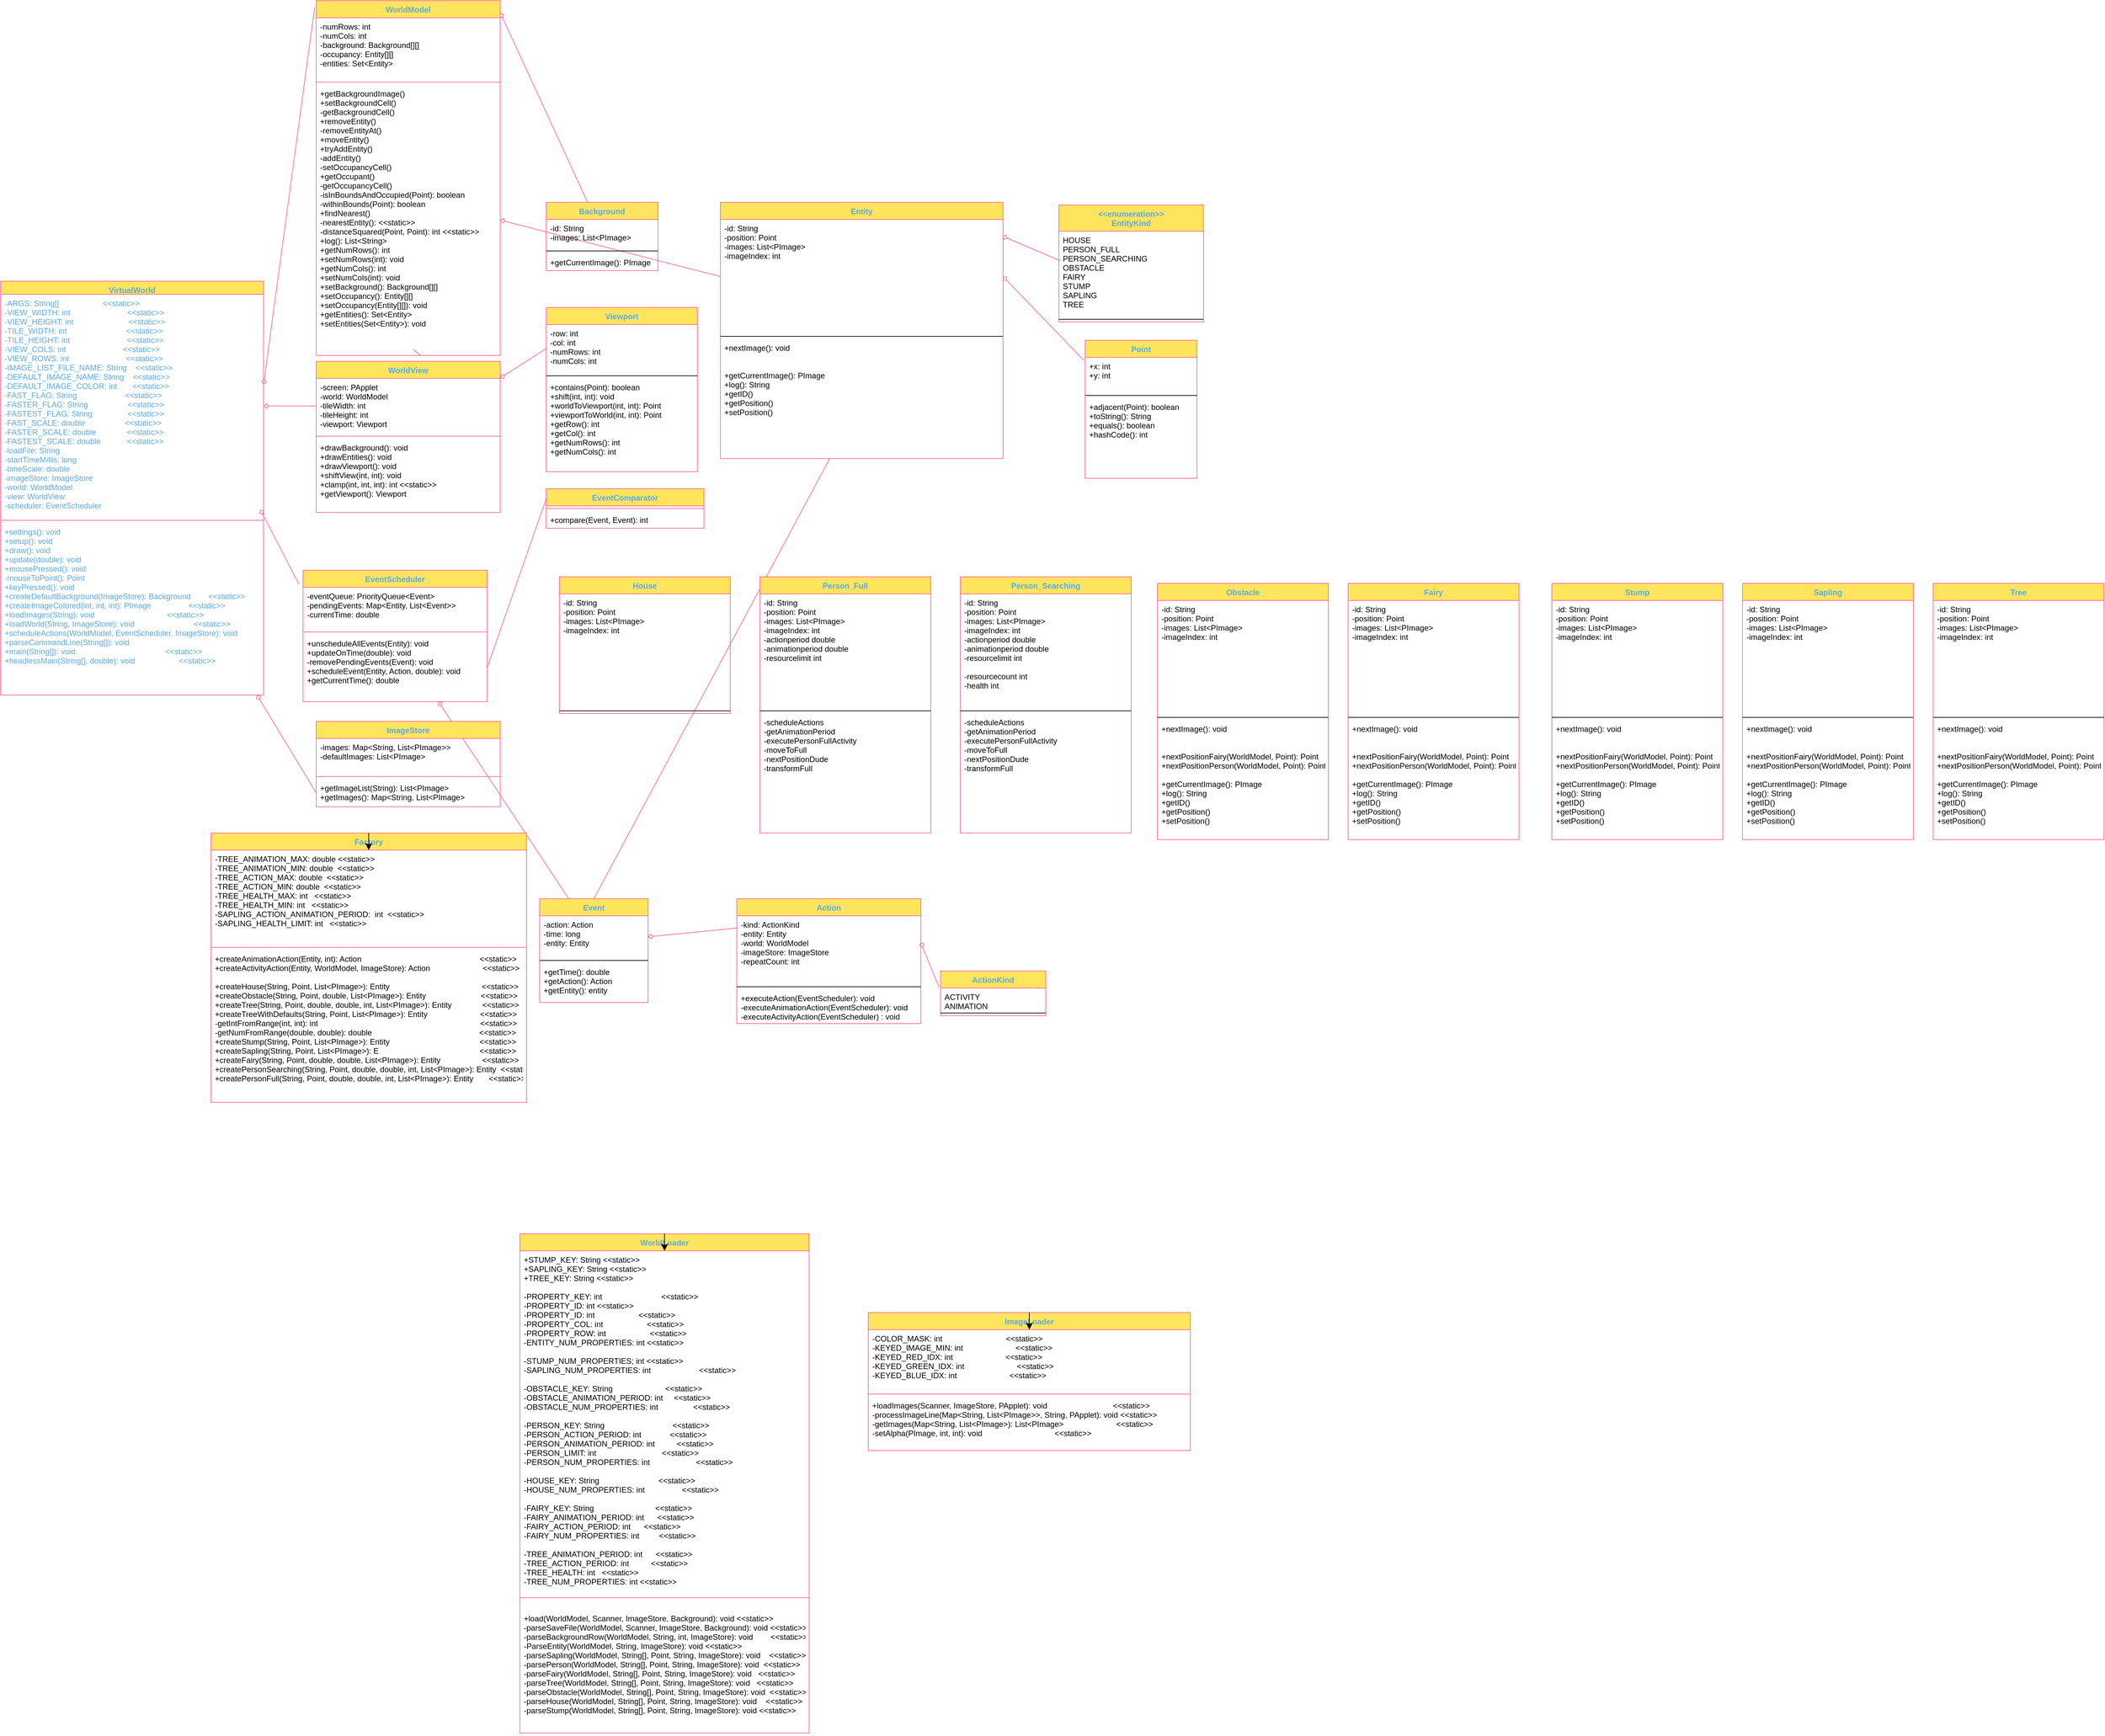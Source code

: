 <mxfile version="22.0.8" type="onedrive" pages="2">
  <diagram id="Yo6Zvny2ZRX3JAPKxXua" name="Page 2">
    <mxGraphModel grid="1" page="1" gridSize="10" guides="1" tooltips="1" connect="1" arrows="1" fold="1" pageScale="1" pageWidth="850" pageHeight="1100" math="0" shadow="0">
      <root>
        <mxCell id="0" />
        <mxCell id="1" parent="0" />
        <mxCell id="IZyeWjeiiD0KSJfyj89O-481" value="" style="graphMlID=e0;endArrow=none;strokeColor=#FF6392;strokeWidth=1.0;startArrow=diamond;startFill=0;endFill=1;exitX=1;exitY=0.25;exitDx=0;exitDy=0;fontColor=#5AA9E6;entryX=-0.008;entryY=-0.286;entryDx=0;entryDy=0;entryPerimeter=0;" edge="1" parent="1" source="IZyeWjeiiD0KSJfyj89O-496" target="IZyeWjeiiD0KSJfyj89O-503">
          <mxGeometry relative="1" as="geometry" />
        </mxCell>
        <mxCell id="IZyeWjeiiD0KSJfyj89O-482" value="" style="graphMlID=e1;endArrow=none;strokeColor=#FF6392;strokeWidth=1.0;startArrow=diamond;startFill=0;endFill=1;exitX=1;exitY=0.5;exitDx=0;exitDy=0;fontColor=#5AA9E6;entryX=0;entryY=0.5;entryDx=0;entryDy=0;" edge="1" parent="1" source="IZyeWjeiiD0KSJfyj89O-497" target="IZyeWjeiiD0KSJfyj89O-505">
          <mxGeometry relative="1" as="geometry" />
        </mxCell>
        <mxCell id="IZyeWjeiiD0KSJfyj89O-483" value="" style="graphMlID=e2;endArrow=none;strokeColor=#FF6392;strokeWidth=1.0;startArrow=diamond;startFill=0;endFill=1;fontColor=#5AA9E6;entryX=0;entryY=0.25;entryDx=0;entryDy=0;" edge="1" parent="1" source="IZyeWjeiiD0KSJfyj89O-504" target="IZyeWjeiiD0KSJfyj89O-533">
          <mxGeometry relative="1" as="geometry">
            <mxPoint x="1598" y="1650" as="sourcePoint" />
          </mxGeometry>
        </mxCell>
        <mxCell id="IZyeWjeiiD0KSJfyj89O-484" value="" style="graphMlID=e3;endArrow=none;strokeColor=#FF6392;strokeWidth=1.0;startArrow=diamond;startFill=0;endFill=1;exitX=0.988;exitY=-0.077;exitDx=0;exitDy=0;exitPerimeter=0;fontColor=#5AA9E6;entryX=-0.023;entryY=0.105;entryDx=0;entryDy=0;entryPerimeter=0;" edge="1" parent="1" source="IZyeWjeiiD0KSJfyj89O-499" target="IZyeWjeiiD0KSJfyj89O-508">
          <mxGeometry relative="1" as="geometry">
            <mxPoint x="1790" y="1990" as="targetPoint" />
          </mxGeometry>
        </mxCell>
        <mxCell id="IZyeWjeiiD0KSJfyj89O-485" value="" style="graphMlID=e4;endArrow=none;strokeColor=#FF6392;strokeWidth=1.0;startArrow=diamond;startFill=0;endFill=1;exitX=0.975;exitY=1;exitDx=0;exitDy=0;exitPerimeter=0;fontColor=#5AA9E6;entryX=0;entryY=0.5;entryDx=0;entryDy=0;" edge="1" parent="1" source="IZyeWjeiiD0KSJfyj89O-499" target="IZyeWjeiiD0KSJfyj89O-516">
          <mxGeometry relative="1" as="geometry" />
        </mxCell>
        <mxCell id="IZyeWjeiiD0KSJfyj89O-486" value="" style="graphMlID=e5;endArrow=none;strokeColor=#FF6392;strokeWidth=1.0;startArrow=diamond;startFill=0;endFill=1;fontColor=#5AA9E6;exitX=1.001;exitY=-0.077;exitDx=0;exitDy=0;exitPerimeter=0;" edge="1" parent="1" source="IZyeWjeiiD0KSJfyj89O-501" target="IZyeWjeiiD0KSJfyj89O-526">
          <mxGeometry relative="1" as="geometry" />
        </mxCell>
        <mxCell id="IZyeWjeiiD0KSJfyj89O-487" value="" style="graphMlID=e6;endArrow=none;strokeColor=#FF6392;strokeWidth=1.0;startArrow=diamond;startFill=0;endFill=1;fontColor=#5AA9E6;" edge="1" parent="1" source="IZyeWjeiiD0KSJfyj89O-508" target="IZyeWjeiiD0KSJfyj89O-538">
          <mxGeometry relative="1" as="geometry" />
        </mxCell>
        <mxCell id="IZyeWjeiiD0KSJfyj89O-488" value="" style="graphMlID=e7;endArrow=none;strokeColor=#FF6392;strokeWidth=1.0;startArrow=none;startFill=1;endFill=1;fontColor=#5AA9E6;entryX=0;entryY=0.25;entryDx=0;entryDy=0;exitX=1;exitY=0.5;exitDx=0;exitDy=0;" edge="1" parent="1" source="IZyeWjeiiD0KSJfyj89O-511" target="IZyeWjeiiD0KSJfyj89O-517">
          <mxGeometry relative="1" as="geometry" />
        </mxCell>
        <mxCell id="IZyeWjeiiD0KSJfyj89O-489" value="" style="graphMlID=e8;endArrow=none;strokeColor=#FF6392;strokeWidth=1.0;startArrow=diamond;startFill=0;endFill=1;fontColor=#5AA9E6;exitX=1;exitY=0.5;exitDx=0;exitDy=0;entryX=0;entryY=0.5;entryDx=0;entryDy=0;" edge="1" parent="1" source="IZyeWjeiiD0KSJfyj89O-503" target="IZyeWjeiiD0KSJfyj89O-530">
          <mxGeometry relative="1" as="geometry">
            <mxPoint x="1660" y="1490" as="sourcePoint" />
          </mxGeometry>
        </mxCell>
        <mxCell id="IZyeWjeiiD0KSJfyj89O-490" value="" style="graphMlID=e9;endArrow=none;strokeColor=#FF6392;strokeWidth=1.0;startArrow=diamond;startFill=0;endFill=1;fontColor=#5AA9E6;exitX=1;exitY=0.5;exitDx=0;exitDy=0;entryX=-0.013;entryY=0.08;entryDx=0;entryDy=0;entryPerimeter=0;" edge="1" parent="1" source="IZyeWjeiiD0KSJfyj89O-530" target="IZyeWjeiiD0KSJfyj89O-545">
          <mxGeometry relative="1" as="geometry" />
        </mxCell>
        <mxCell id="IZyeWjeiiD0KSJfyj89O-491" value="" style="graphMlID=e10;endArrow=none;strokeColor=#FF6392;strokeWidth=1.0;startArrow=diamond;startFill=0;endFill=1;fontColor=#5AA9E6;exitX=0.998;exitY=0.132;exitDx=0;exitDy=0;exitPerimeter=0;entryX=0.008;entryY=0.345;entryDx=0;entryDy=0;entryPerimeter=0;" edge="1" parent="1" source="IZyeWjeiiD0KSJfyj89O-529" target="IZyeWjeiiD0KSJfyj89O-542">
          <mxGeometry relative="1" as="geometry" />
        </mxCell>
        <mxCell id="IZyeWjeiiD0KSJfyj89O-492" value="" style="graphMlID=e11;endArrow=none;strokeColor=#FF6392;strokeWidth=1.0;startArrow=diamond;startFill=0;endFill=1;fontColor=#5AA9E6;exitX=1;exitY=0.5;exitDx=0;exitDy=0;entryX=0.006;entryY=0.178;entryDx=0;entryDy=0;entryPerimeter=0;" edge="1" parent="1" source="IZyeWjeiiD0KSJfyj89O-538" target="IZyeWjeiiD0KSJfyj89O-549">
          <mxGeometry relative="1" as="geometry" />
        </mxCell>
        <mxCell id="IZyeWjeiiD0KSJfyj89O-493" value="" style="graphMlID=e12;endArrow=none;strokeColor=#FF6392;strokeWidth=1.0;startArrow=diamond;startFill=0;endFill=1;fontColor=#5AA9E6;exitX=0.999;exitY=0.387;exitDx=0;exitDy=0;exitPerimeter=0;entryX=-0.014;entryY=0.373;entryDx=0;entryDy=0;entryPerimeter=0;" edge="1" parent="1" source="IZyeWjeiiD0KSJfyj89O-549" target="IZyeWjeiiD0KSJfyj89O-552">
          <mxGeometry relative="1" as="geometry" />
        </mxCell>
        <mxCell id="IZyeWjeiiD0KSJfyj89O-494" value="" style="graphMlID=e13;endArrow=none;strokeColor=#FF6392;strokeWidth=1.0;startArrow=none;startFill=1;endFill=1;fontColor=#5AA9E6;entryX=0.528;entryY=0.978;entryDx=0;entryDy=0;entryPerimeter=0;exitX=0.57;exitY=-0.037;exitDx=0;exitDy=0;exitPerimeter=0;" edge="1" parent="1" source="IZyeWjeiiD0KSJfyj89O-504" target="IZyeWjeiiD0KSJfyj89O-503">
          <mxGeometry relative="1" as="geometry" />
        </mxCell>
        <mxCell id="IZyeWjeiiD0KSJfyj89O-495" value="" style="graphMlID=e14;endArrow=none;strokeColor=#FF6392;strokeWidth=1.0;startArrow=none;startFill=1;endFill=1;fontColor=#5AA9E6;exitX=0.5;exitY=0;exitDx=0;exitDy=0;" edge="1" parent="1" source="IZyeWjeiiD0KSJfyj89O-537" target="IZyeWjeiiD0KSJfyj89O-532">
          <mxGeometry relative="1" as="geometry">
            <mxPoint x="2127.699" y="1689.661" as="targetPoint" />
          </mxGeometry>
        </mxCell>
        <mxCell id="IZyeWjeiiD0KSJfyj89O-496" value="VirtualWorld" style="swimlane;fontStyle=1;align=center;verticalAlign=top;childLayout=stackLayout;horizontal=1;startSize=20;horizontalStack=0;resizeParent=1;resizeParentMax=0;resizeLast=0;collapsible=1;marginBottom=0;hachureGap=4;pointerEvents=0;fillColor=#FFE45E;strokeColor=#FF6392;fontColor=#5AA9E6;" vertex="1" parent="1">
          <mxGeometry x="970" y="1560" width="400" height="630" as="geometry" />
        </mxCell>
        <mxCell id="IZyeWjeiiD0KSJfyj89O-497" value="-ARGS: String[]                    &lt;&lt;static&gt;&gt;&#xa;-VIEW_WIDTH: int                          &lt;&lt;static&gt;&gt;&#xa;-VIEW_HEIGHT: int                         &lt;&lt;static&gt;&gt;&#xa;-TILE_WIDTH: int                           &lt;&lt;static&gt;&gt;&#xa;-TILE_HEIGHT: int                          &lt;&lt;static&gt;&gt;&#xa;-VIEW_COLS: int                          &lt;&lt;static&gt;&gt;&#xa;-VIEW_ROWS: int                          &lt;&lt;static&gt;&gt;&#xa;-IMAGE_LIST_FILE_NAME: String    &lt;&lt;static&gt;&gt;&#xa;-DEFAULT_IMAGE_NAME: String    &lt;&lt;static&gt;&gt;&#xa;-DEFAULT_IMAGE_COLOR: int       &lt;&lt;static&gt;&gt;&#xa;-FAST_FLAG: String                      &lt;&lt;static&gt;&gt;&#xa;-FASTER_FLAG: String                  &lt;&lt;static&gt;&gt;&#xa;-FASTEST_FLAG: String                &lt;&lt;static&gt;&gt;&#xa;-FAST_SCALE: double                  &lt;&lt;static&gt;&gt;&#xa;-FASTER_SCALE: double              &lt;&lt;static&gt;&gt;&#xa;-FASTEST_SCALE: double            &lt;&lt;static&gt;&gt;&#xa;-loadFile: String&#xa;-startTimeMillis: long&#xa;-timeScale: double&#xa;-imageStore: ImageStore&#xa;-world: WorldModel&#xa;-view: WorldView&#xa;-scheduler: EventScheduler" style="text;strokeColor=none;fillColor=none;align=left;verticalAlign=top;spacingLeft=4;spacingRight=4;overflow=hidden;rotatable=0;points=[[0,0.5],[1,0.5]];portConstraint=eastwest;fontColor=#5AA9E6;" vertex="1" parent="IZyeWjeiiD0KSJfyj89O-496">
          <mxGeometry y="20" width="400" height="340" as="geometry" />
        </mxCell>
        <mxCell id="IZyeWjeiiD0KSJfyj89O-498" value="" style="line;strokeWidth=1;fillColor=none;align=left;verticalAlign=middle;spacingTop=-1;spacingLeft=3;spacingRight=3;rotatable=0;labelPosition=right;points=[];portConstraint=eastwest;strokeColor=#FF6392;fontColor=#5AA9E6;" vertex="1" parent="IZyeWjeiiD0KSJfyj89O-496">
          <mxGeometry y="360" width="400" height="8" as="geometry" />
        </mxCell>
        <mxCell id="IZyeWjeiiD0KSJfyj89O-499" value="+settings(): void&#xa;+setup(): void&#xa;+draw(): void&#xa;+update(double): void&#xa;+mousePressed(): void&#xa;-mouseToPoint(): Point&#xa;+keyPressed(): void&#xa;+createDefaultBackground(ImageStore): Background        &lt;&lt;static&gt;&gt;&#xa;+createImageColored(int, int, int): PImage                 &lt;&lt;static&gt;&gt;&#xa;+loadImages(String): void                                 &lt;&lt;static&gt;&gt;&#xa;+loadWorld(String, ImageStore): void                           &lt;&lt;static&gt;&gt;&#xa;+scheduleActions(WorldModel, EventScheduler, ImageStore): void&#xa;+parseCommandLine(String[]): void &#xa;+main(String[]): void                                         &lt;&lt;static&gt;&gt;&#xa;+headlessMain(String[], double): void                    &lt;&lt;static&gt;&gt;" style="text;strokeColor=none;fillColor=none;align=left;verticalAlign=top;spacingLeft=4;spacingRight=4;overflow=hidden;rotatable=0;points=[[0,0.5],[1,0.5]];portConstraint=eastwest;fontColor=#5AA9E6;" vertex="1" parent="IZyeWjeiiD0KSJfyj89O-496">
          <mxGeometry y="368" width="400" height="262" as="geometry" />
        </mxCell>
        <mxCell id="IZyeWjeiiD0KSJfyj89O-500" value="WorldModel" style="swimlane;fontStyle=1;align=center;verticalAlign=top;childLayout=stackLayout;horizontal=1;startSize=26;horizontalStack=0;resizeParent=1;resizeParentMax=0;resizeLast=0;collapsible=1;marginBottom=0;hachureGap=4;pointerEvents=0;sketch=0;fontColor=#5AA9E6;strokeColor=#FF6392;fillColor=#FFE45E;" vertex="1" parent="1">
          <mxGeometry x="1450" y="1133.05" width="280" height="540" as="geometry" />
        </mxCell>
        <mxCell id="IZyeWjeiiD0KSJfyj89O-501" value="-numRows: int&#xa;-numCols: int&#xa;-background: Background[][]&#xa;-occupancy: Entity[][]&#xa;-entities: Set&lt;Entity&gt;" style="text;strokeColor=none;fillColor=none;align=left;verticalAlign=top;spacingLeft=4;spacingRight=4;overflow=hidden;rotatable=0;points=[[0,0.5],[1,0.5]];portConstraint=eastwest;fontColor=#000000;" vertex="1" parent="IZyeWjeiiD0KSJfyj89O-500">
          <mxGeometry y="26" width="280" height="94" as="geometry" />
        </mxCell>
        <mxCell id="IZyeWjeiiD0KSJfyj89O-502" value="" style="line;strokeWidth=1;fillColor=none;align=left;verticalAlign=middle;spacingTop=-1;spacingLeft=3;spacingRight=3;rotatable=0;labelPosition=right;points=[];portConstraint=eastwest;strokeColor=#FF6392;fontColor=#5AA9E6;" vertex="1" parent="IZyeWjeiiD0KSJfyj89O-500">
          <mxGeometry y="120" width="280" height="8" as="geometry" />
        </mxCell>
        <mxCell id="IZyeWjeiiD0KSJfyj89O-503" value="+getBackgroundImage()&#xa;+setBackgroundCell()&#xa;-getBackgroundCell()&#xa;+removeEntity()&#xa;-removeEntityAt()&#xa;+moveEntity()&#xa;+tryAddEntity()&#xa;-addEntity()&#xa;-setOccupancyCell()&#xa;+getOccupant()&#xa;-getOccupancyCell()&#xa;-isInBoundsAndOccupied(Point): boolean&#xa;-withinBounds(Point): boolean&#xa;+findNearest()&#xa;-nearestEntity(): &lt;&lt;static&gt;&gt;&#xa;-distanceSquared(Point, Point): int &lt;&lt;static&gt;&gt;&#xa;+log(): List&lt;String&gt;&#xa;+getNumRows(): int&#xa;+setNumRows(int): void&#xa;+getNumCols(): int&#xa;+setNumCols(int): void&#xa;+setBackground(): Background[][]&#xa;+setOccupancy(): Entity[][]&#xa;+setOccupancy(Entity[][]): void&#xa;+getEntities(): Set&lt;Entity&gt;&#xa;+setEntities(Set&lt;Entity&gt;): void&#xa;" style="text;strokeColor=none;fillColor=none;align=left;verticalAlign=top;spacingLeft=4;spacingRight=4;overflow=hidden;rotatable=0;points=[[0,0.5],[1,0.5]];portConstraint=eastwest;fontColor=#020405;" vertex="1" parent="IZyeWjeiiD0KSJfyj89O-500">
          <mxGeometry y="128" width="280" height="412" as="geometry" />
        </mxCell>
        <mxCell id="IZyeWjeiiD0KSJfyj89O-504" value="WorldView" style="swimlane;fontStyle=1;align=center;verticalAlign=top;childLayout=stackLayout;horizontal=1;startSize=26;horizontalStack=0;resizeParent=1;resizeParentMax=0;resizeLast=0;collapsible=1;marginBottom=0;hachureGap=4;pointerEvents=0;sketch=0;fontColor=#5AA9E6;strokeColor=#FF6392;fillColor=#FFE45E;" vertex="1" parent="1">
          <mxGeometry x="1450" y="1682" width="280" height="230" as="geometry" />
        </mxCell>
        <mxCell id="IZyeWjeiiD0KSJfyj89O-505" value="-screen: PApplet&#xa;-world: WorldModel&#xa;-tileWidth: int&#xa;-tileHeight: int&#xa;-viewport: Viewport" style="text;strokeColor=none;fillColor=none;align=left;verticalAlign=top;spacingLeft=4;spacingRight=4;overflow=hidden;rotatable=0;points=[[0,0.5],[1,0.5]];portConstraint=eastwest;fontColor=#000000;" vertex="1" parent="IZyeWjeiiD0KSJfyj89O-504">
          <mxGeometry y="26" width="280" height="84" as="geometry" />
        </mxCell>
        <mxCell id="IZyeWjeiiD0KSJfyj89O-506" value="" style="line;strokeWidth=1;fillColor=none;align=left;verticalAlign=middle;spacingTop=-1;spacingLeft=3;spacingRight=3;rotatable=0;labelPosition=right;points=[];portConstraint=eastwest;strokeColor=#FF6392;fontColor=#5AA9E6;" vertex="1" parent="IZyeWjeiiD0KSJfyj89O-504">
          <mxGeometry y="110" width="280" height="8" as="geometry" />
        </mxCell>
        <mxCell id="IZyeWjeiiD0KSJfyj89O-507" value="+drawBackground(): void&#xa;+drawEntities(): void&#xa;+drawViewport(): void&#xa;+shiftView(int, int): void&#xa;+clamp(int, int, int): int &lt;&lt;static&gt;&gt;&#xa;+getViewport(): Viewport                                &#xa;" style="text;strokeColor=none;fillColor=none;align=left;verticalAlign=top;spacingLeft=4;spacingRight=4;overflow=hidden;rotatable=0;points=[[0,0.5],[1,0.5]];portConstraint=eastwest;fontColor=#000000;" vertex="1" parent="IZyeWjeiiD0KSJfyj89O-504">
          <mxGeometry y="118" width="280" height="112" as="geometry" />
        </mxCell>
        <mxCell id="IZyeWjeiiD0KSJfyj89O-508" value="EventScheduler" style="swimlane;fontStyle=1;align=center;verticalAlign=top;childLayout=stackLayout;horizontal=1;startSize=26;horizontalStack=0;resizeParent=1;resizeParentMax=0;resizeLast=0;collapsible=1;marginBottom=0;hachureGap=4;pointerEvents=0;sketch=0;fontColor=#5AA9E6;strokeColor=#FF6392;fillColor=#FFE45E;" vertex="1" parent="1">
          <mxGeometry x="1430" y="2000" width="280" height="200" as="geometry" />
        </mxCell>
        <mxCell id="IZyeWjeiiD0KSJfyj89O-509" value="-eventQueue: PriorityQueue&lt;Event&gt;&#xa;-pendingEvents: Map&lt;Entity, List&lt;Event&gt;&gt;&#xa;-currentTime: double" style="text;strokeColor=none;fillColor=none;align=left;verticalAlign=top;spacingLeft=4;spacingRight=4;overflow=hidden;rotatable=0;points=[[0,0.5],[1,0.5]];portConstraint=eastwest;fontColor=#000000;" vertex="1" parent="IZyeWjeiiD0KSJfyj89O-508">
          <mxGeometry y="26" width="280" height="64" as="geometry" />
        </mxCell>
        <mxCell id="IZyeWjeiiD0KSJfyj89O-510" value="" style="line;strokeWidth=1;fillColor=none;align=left;verticalAlign=middle;spacingTop=-1;spacingLeft=3;spacingRight=3;rotatable=0;labelPosition=right;points=[];portConstraint=eastwest;strokeColor=#FF6392;fontColor=#5AA9E6;" vertex="1" parent="IZyeWjeiiD0KSJfyj89O-508">
          <mxGeometry y="90" width="280" height="8" as="geometry" />
        </mxCell>
        <mxCell id="IZyeWjeiiD0KSJfyj89O-511" value="+unscheduleAllEvents(Entity): void&#xa;+updateOnTime(double): void&#xa;-removePendingEvents(Event): void&#xa;+scheduleEvent(Entity, Action, double): void&#xa;+getCurrentTime(): double" style="text;strokeColor=none;fillColor=none;align=left;verticalAlign=top;spacingLeft=4;spacingRight=4;overflow=hidden;rotatable=0;points=[[0,0.5],[1,0.5]];portConstraint=eastwest;fontColor=#000000;" vertex="1" parent="IZyeWjeiiD0KSJfyj89O-508">
          <mxGeometry y="98" width="280" height="102" as="geometry" />
        </mxCell>
        <mxCell id="IZyeWjeiiD0KSJfyj89O-513" value="ImageStore" style="swimlane;fontStyle=1;align=center;verticalAlign=top;childLayout=stackLayout;horizontal=1;startSize=26;horizontalStack=0;resizeParent=1;resizeParentMax=0;resizeLast=0;collapsible=1;marginBottom=0;hachureGap=4;pointerEvents=0;sketch=0;fontColor=#5AA9E6;strokeColor=#FF6392;fillColor=#FFE45E;" vertex="1" parent="1">
          <mxGeometry x="1450" y="2230" width="280" height="130" as="geometry" />
        </mxCell>
        <mxCell id="IZyeWjeiiD0KSJfyj89O-514" value="-images: Map&lt;String, List&lt;PImage&gt;&gt;&#xa;-defaultImages: List&lt;PImage&gt;" style="text;strokeColor=none;fillColor=none;align=left;verticalAlign=top;spacingLeft=4;spacingRight=4;overflow=hidden;rotatable=0;points=[[0,0.5],[1,0.5]];portConstraint=eastwest;fontColor=#000000;" vertex="1" parent="IZyeWjeiiD0KSJfyj89O-513">
          <mxGeometry y="26" width="280" height="54" as="geometry" />
        </mxCell>
        <mxCell id="IZyeWjeiiD0KSJfyj89O-515" value="" style="line;strokeWidth=1;fillColor=none;align=left;verticalAlign=middle;spacingTop=-1;spacingLeft=3;spacingRight=3;rotatable=0;labelPosition=right;points=[];portConstraint=eastwest;strokeColor=#FF6392;fontColor=#5AA9E6;" vertex="1" parent="IZyeWjeiiD0KSJfyj89O-513">
          <mxGeometry y="80" width="280" height="8" as="geometry" />
        </mxCell>
        <mxCell id="IZyeWjeiiD0KSJfyj89O-516" value="+getImageList(String): List&lt;PImage&gt;&#xa;+getImages(): Map&lt;String, List&lt;PImage&gt;" style="text;strokeColor=none;fillColor=none;align=left;verticalAlign=top;spacingLeft=4;spacingRight=4;overflow=hidden;rotatable=0;points=[[0,0.5],[1,0.5]];portConstraint=eastwest;fontColor=#000000;" vertex="1" parent="IZyeWjeiiD0KSJfyj89O-513">
          <mxGeometry y="88" width="280" height="42" as="geometry" />
        </mxCell>
        <mxCell id="IZyeWjeiiD0KSJfyj89O-517" value="EventComparator" style="swimlane;fontStyle=1;align=center;verticalAlign=top;childLayout=stackLayout;horizontal=1;startSize=26;horizontalStack=0;resizeParent=1;resizeParentMax=0;resizeLast=0;collapsible=1;marginBottom=0;hachureGap=4;pointerEvents=0;sketch=0;fontColor=#5AA9E6;strokeColor=#FF6392;fillColor=#FFE45E;" vertex="1" parent="1">
          <mxGeometry x="1800" y="1876" width="240" height="60" as="geometry" />
        </mxCell>
        <mxCell id="IZyeWjeiiD0KSJfyj89O-519" value="" style="line;strokeWidth=1;fillColor=none;align=left;verticalAlign=middle;spacingTop=-1;spacingLeft=3;spacingRight=3;rotatable=0;labelPosition=right;points=[];portConstraint=eastwest;strokeColor=#FF6392;fontColor=#5AA9E6;" vertex="1" parent="IZyeWjeiiD0KSJfyj89O-517">
          <mxGeometry y="26" width="240" height="8" as="geometry" />
        </mxCell>
        <mxCell id="IZyeWjeiiD0KSJfyj89O-520" value="+compare(Event, Event): int" style="text;strokeColor=none;fillColor=none;align=left;verticalAlign=top;spacingLeft=4;spacingRight=4;overflow=hidden;rotatable=0;points=[[0,0.5],[1,0.5]];portConstraint=eastwest;fontColor=#000000;" vertex="1" parent="IZyeWjeiiD0KSJfyj89O-517">
          <mxGeometry y="34" width="240" height="26" as="geometry" />
        </mxCell>
        <mxCell id="IZyeWjeiiD0KSJfyj89O-521" value="Factory" style="swimlane;fontStyle=1;align=center;verticalAlign=top;childLayout=stackLayout;horizontal=1;startSize=26;horizontalStack=0;resizeParent=1;resizeParentMax=0;resizeLast=0;collapsible=1;marginBottom=0;hachureGap=4;pointerEvents=0;sketch=0;fontColor=#5AA9E6;strokeColor=#FF6392;fillColor=#FFE45E;" vertex="1" parent="1">
          <mxGeometry x="1290.0" y="2400" width="480" height="410" as="geometry" />
        </mxCell>
        <mxCell id="IZyeWjeiiD0KSJfyj89O-522" value="-TREE_ANIMATION_MAX: double &lt;&lt;static&gt;&gt;&#xa;-TREE_ANIMATION_MIN: double  &lt;&lt;static&gt;&gt;&#xa;-TREE_ACTION_MAX: double  &lt;&lt;static&gt;&gt;&#xa;-TREE_ACTION_MIN: double  &lt;&lt;static&gt;&gt;&#xa;-TREE_HEALTH_MAX: int   &lt;&lt;static&gt;&gt;&#xa;-TREE_HEALTH_MIN: int   &lt;&lt;static&gt;&gt;&#xa;-SAPLING_ACTION_ANIMATION_PERIOD:  int  &lt;&lt;static&gt;&gt;&#xa;-SAPLING_HEALTH_LIMIT: int   &lt;&lt;static&gt;&gt;&#xa;" style="text;strokeColor=none;fillColor=none;align=left;verticalAlign=top;spacingLeft=4;spacingRight=4;overflow=hidden;rotatable=0;points=[[0,0.5],[1,0.5]];portConstraint=eastwest;fontColor=#000000;" vertex="1" parent="IZyeWjeiiD0KSJfyj89O-521">
          <mxGeometry y="26" width="480" height="144" as="geometry" />
        </mxCell>
        <mxCell id="IZyeWjeiiD0KSJfyj89O-523" value="" style="line;strokeWidth=1;fillColor=none;align=left;verticalAlign=middle;spacingTop=-1;spacingLeft=3;spacingRight=3;rotatable=0;labelPosition=right;points=[];portConstraint=eastwest;strokeColor=#FF6392;fontColor=#5AA9E6;" vertex="1" parent="IZyeWjeiiD0KSJfyj89O-521">
          <mxGeometry y="170" width="480" height="8" as="geometry" />
        </mxCell>
        <mxCell id="IZyeWjeiiD0KSJfyj89O-524" value="+createAnimationAction(Entity, int): Action                                                      &lt;&lt;static&gt;&gt;&#xa;+createActivityAction(Entity, WorldModel, ImageStore): Action                        &lt;&lt;static&gt;&gt;&#xa;&#xa;+createHouse(String, Point, List&lt;PImage&gt;): Entity                                          &lt;&lt;static&gt;&gt;&#xa;+createObstacle(String, Point, double, List&lt;PImage&gt;): Entity                         &lt;&lt;static&gt;&gt;&#xa;+createTree(String, Point, double, double, int, List&lt;PImage&gt;): Entity              &lt;&lt;static&gt;&gt;&#xa;+createTreeWithDefaults(String, Point, List&lt;PImage&gt;): Entity                        &lt;&lt;static&gt;&gt;&#xa;-getIntFromRange(int, int): int                                                                          &lt;&lt;static&gt;&gt;&#xa;-getNumFromRange(double, double): double                                                 &lt;&lt;static&gt;&gt;&#xa;+createStump(String, Point, List&lt;PImage&gt;): Entity                                         &lt;&lt;static&gt;&gt;&#xa;+createSapling(String, Point, List&lt;PImage&gt;): E                                              &lt;&lt;static&gt;&gt;&#xa;+createFairy(String, Point, double, double, List&lt;PImage&gt;): Entity                   &lt;&lt;static&gt;&gt;&#xa;+createPersonSearching(String, Point, double, double, int, List&lt;PImage&gt;): Entity  &lt;&lt;static&gt;&gt;&#xa;+createPersonFull(String, Point, double, double, int, List&lt;PImage&gt;): Entity       &lt;&lt;static&gt;&gt;&#xa;" style="text;strokeColor=none;fillColor=none;align=left;verticalAlign=top;spacingLeft=4;spacingRight=4;overflow=hidden;rotatable=0;points=[[0,0.5],[1,0.5]];portConstraint=eastwest;fontColor=#000000;" vertex="1" parent="IZyeWjeiiD0KSJfyj89O-521">
          <mxGeometry y="178" width="480" height="232" as="geometry" />
        </mxCell>
        <mxCell id="IZyeWjeiiD0KSJfyj89O-560" style="edgeStyle=none;curved=1;rounded=0;orthogonalLoop=1;jettySize=auto;html=1;exitX=0.5;exitY=0;exitDx=0;exitDy=0;fontSize=12;startSize=8;endSize=8;" edge="1" parent="IZyeWjeiiD0KSJfyj89O-521" source="IZyeWjeiiD0KSJfyj89O-521" target="IZyeWjeiiD0KSJfyj89O-522">
          <mxGeometry relative="1" as="geometry" />
        </mxCell>
        <mxCell id="IZyeWjeiiD0KSJfyj89O-525" value="Background" style="swimlane;fontStyle=1;align=center;verticalAlign=top;childLayout=stackLayout;horizontal=1;startSize=26;horizontalStack=0;resizeParent=1;resizeParentMax=0;resizeLast=0;collapsible=1;marginBottom=0;hachureGap=4;pointerEvents=0;sketch=0;fontColor=#5AA9E6;strokeColor=#FF6392;fillColor=#FFE45E;" vertex="1" parent="1">
          <mxGeometry x="1800" y="1440" width="170" height="104" as="geometry" />
        </mxCell>
        <mxCell id="IZyeWjeiiD0KSJfyj89O-526" value="-id: String&#xa;-images: List&lt;PImage&gt;&#xa;" style="text;strokeColor=none;fillColor=none;align=left;verticalAlign=top;spacingLeft=4;spacingRight=4;overflow=hidden;rotatable=0;points=[[0,0.5],[1,0.5]];portConstraint=eastwest;" vertex="1" parent="IZyeWjeiiD0KSJfyj89O-525">
          <mxGeometry y="26" width="170" height="44" as="geometry" />
        </mxCell>
        <mxCell id="IZyeWjeiiD0KSJfyj89O-527" value="" style="line;strokeWidth=1;fillColor=none;align=left;verticalAlign=middle;spacingTop=-1;spacingLeft=3;spacingRight=3;rotatable=0;labelPosition=right;points=[];portConstraint=eastwest;" vertex="1" parent="IZyeWjeiiD0KSJfyj89O-525">
          <mxGeometry y="70" width="170" height="8" as="geometry" />
        </mxCell>
        <mxCell id="IZyeWjeiiD0KSJfyj89O-528" value="+getCurrentImage(): PImage" style="text;strokeColor=none;fillColor=none;align=left;verticalAlign=top;spacingLeft=4;spacingRight=4;overflow=hidden;rotatable=0;points=[[0,0.5],[1,0.5]];portConstraint=eastwest;" vertex="1" parent="IZyeWjeiiD0KSJfyj89O-525">
          <mxGeometry y="78" width="170" height="26" as="geometry" />
        </mxCell>
        <mxCell id="IZyeWjeiiD0KSJfyj89O-529" value="Entity" style="swimlane;fontStyle=1;align=center;verticalAlign=top;childLayout=stackLayout;horizontal=1;startSize=26;horizontalStack=0;resizeParent=1;resizeParentMax=0;resizeLast=0;collapsible=1;marginBottom=0;hachureGap=4;pointerEvents=0;sketch=0;fontColor=#5AA9E6;strokeColor=#FF6392;fillColor=#FFE45E;" vertex="1" parent="1">
          <mxGeometry x="2065" y="1440" width="430" height="390" as="geometry" />
        </mxCell>
        <mxCell id="IZyeWjeiiD0KSJfyj89O-530" value="-id: String&#xa;-position: Point&#xa;-images: List&lt;PImage&gt;&#xa;-imageIndex: int&#xa;" style="text;strokeColor=none;fillColor=none;align=left;verticalAlign=top;spacingLeft=4;spacingRight=4;overflow=hidden;rotatable=0;points=[[0,0.5],[1,0.5]];portConstraint=eastwest;" vertex="1" parent="IZyeWjeiiD0KSJfyj89O-529">
          <mxGeometry y="26" width="430" height="174" as="geometry" />
        </mxCell>
        <mxCell id="IZyeWjeiiD0KSJfyj89O-531" value="" style="line;strokeWidth=1;fillColor=none;align=left;verticalAlign=middle;spacingTop=-1;spacingLeft=3;spacingRight=3;rotatable=0;labelPosition=right;points=[];portConstraint=eastwest;" vertex="1" parent="IZyeWjeiiD0KSJfyj89O-529">
          <mxGeometry y="200" width="430" height="8" as="geometry" />
        </mxCell>
        <mxCell id="IZyeWjeiiD0KSJfyj89O-532" value="+nextImage(): void&#xa;&#xa;&#xa;+getCurrentImage(): PImage&#xa;+log(): String&#xa;+getID() &#xa;+getPosition()&#xa;+setPosition()&#xa;&#xa;  &#xa;&#xa;&#xa;&#xa;" style="text;strokeColor=none;fillColor=none;align=left;verticalAlign=top;spacingLeft=4;spacingRight=4;overflow=hidden;rotatable=0;points=[[0,0.5],[1,0.5]];portConstraint=eastwest;" vertex="1" parent="IZyeWjeiiD0KSJfyj89O-529">
          <mxGeometry y="208" width="430" height="182" as="geometry" />
        </mxCell>
        <mxCell id="IZyeWjeiiD0KSJfyj89O-533" value="Viewport" style="swimlane;fontStyle=1;align=center;verticalAlign=top;childLayout=stackLayout;horizontal=1;startSize=26;horizontalStack=0;resizeParent=1;resizeParentMax=0;resizeLast=0;collapsible=1;marginBottom=0;hachureGap=4;pointerEvents=0;sketch=0;fontColor=#5AA9E6;strokeColor=#FF6392;fillColor=#FFE45E;" vertex="1" parent="1">
          <mxGeometry x="1800" y="1600" width="230" height="250" as="geometry" />
        </mxCell>
        <mxCell id="IZyeWjeiiD0KSJfyj89O-534" value="-row: int&#xa;-col: int&#xa;-numRows: int&#xa;-numCols: int" style="text;strokeColor=none;fillColor=none;align=left;verticalAlign=top;spacingLeft=4;spacingRight=4;overflow=hidden;rotatable=0;points=[[0,0.5],[1,0.5]];portConstraint=eastwest;" vertex="1" parent="IZyeWjeiiD0KSJfyj89O-533">
          <mxGeometry y="26" width="230" height="74" as="geometry" />
        </mxCell>
        <mxCell id="IZyeWjeiiD0KSJfyj89O-535" value="" style="line;strokeWidth=1;fillColor=none;align=left;verticalAlign=middle;spacingTop=-1;spacingLeft=3;spacingRight=3;rotatable=0;labelPosition=right;points=[];portConstraint=eastwest;" vertex="1" parent="IZyeWjeiiD0KSJfyj89O-533">
          <mxGeometry y="100" width="230" height="8" as="geometry" />
        </mxCell>
        <mxCell id="IZyeWjeiiD0KSJfyj89O-536" value="+contains(Point): boolean&#xa;+shift(int, int): void&#xa;+worldToViewport(int, int): Point&#xa;+viewportToWorld(int, int): Point&#xa;+getRow(): int&#xa;+getCol(): int&#xa;+getNumRows(): int&#xa;+getNumCols(): int" style="text;strokeColor=none;fillColor=none;align=left;verticalAlign=top;spacingLeft=4;spacingRight=4;overflow=hidden;rotatable=0;points=[[0,0.5],[1,0.5]];portConstraint=eastwest;" vertex="1" parent="IZyeWjeiiD0KSJfyj89O-533">
          <mxGeometry y="108" width="230" height="142" as="geometry" />
        </mxCell>
        <mxCell id="IZyeWjeiiD0KSJfyj89O-537" value="Event" style="swimlane;fontStyle=1;align=center;verticalAlign=top;childLayout=stackLayout;horizontal=1;startSize=26;horizontalStack=0;resizeParent=1;resizeParentMax=0;resizeLast=0;collapsible=1;marginBottom=0;hachureGap=4;pointerEvents=0;sketch=0;fontColor=#5AA9E6;strokeColor=#FF6392;fillColor=#FFE45E;" vertex="1" parent="1">
          <mxGeometry x="1790" y="2500" width="165" height="158" as="geometry" />
        </mxCell>
        <mxCell id="IZyeWjeiiD0KSJfyj89O-538" value="-action: Action&#xa;-time: long&#xa;-entity: Entity" style="text;strokeColor=none;fillColor=none;align=left;verticalAlign=top;spacingLeft=4;spacingRight=4;overflow=hidden;rotatable=0;points=[[0,0.5],[1,0.5]];portConstraint=eastwest;" vertex="1" parent="IZyeWjeiiD0KSJfyj89O-537">
          <mxGeometry y="26" width="165" height="64" as="geometry" />
        </mxCell>
        <mxCell id="IZyeWjeiiD0KSJfyj89O-539" value="" style="line;strokeWidth=1;fillColor=none;align=left;verticalAlign=middle;spacingTop=-1;spacingLeft=3;spacingRight=3;rotatable=0;labelPosition=right;points=[];portConstraint=eastwest;" vertex="1" parent="IZyeWjeiiD0KSJfyj89O-537">
          <mxGeometry y="90" width="165" height="8" as="geometry" />
        </mxCell>
        <mxCell id="IZyeWjeiiD0KSJfyj89O-540" value="+getTime(): double&#xa;+getAction(): Action&#xa;+getEntity(): entity" style="text;strokeColor=none;fillColor=none;align=left;verticalAlign=top;spacingLeft=4;spacingRight=4;overflow=hidden;rotatable=0;points=[[0,0.5],[1,0.5]];portConstraint=eastwest;" vertex="1" parent="IZyeWjeiiD0KSJfyj89O-537">
          <mxGeometry y="98" width="165" height="60" as="geometry" />
        </mxCell>
        <mxCell id="IZyeWjeiiD0KSJfyj89O-541" value="&lt;&lt;enumeration&gt;&gt;&#xa;EntityKind" style="swimlane;fontStyle=1;align=center;verticalAlign=top;childLayout=stackLayout;horizontal=1;startSize=40;horizontalStack=0;resizeParent=1;resizeParentMax=0;resizeLast=0;collapsible=1;marginBottom=0;hachureGap=4;pointerEvents=0;sketch=0;fontColor=#5AA9E6;strokeColor=#FF6392;fillColor=#FFE45E;" vertex="1" parent="1">
          <mxGeometry x="2580" y="1444.03" width="220" height="178" as="geometry" />
        </mxCell>
        <mxCell id="IZyeWjeiiD0KSJfyj89O-542" value="HOUSE&#xa;PERSON_FULL&#xa;PERSON_SEARCHING&#xa;OBSTACLE&#xa;FAIRY&#xa;STUMP&#xa;SAPLING&#xa;TREE" style="text;strokeColor=none;fillColor=none;align=left;verticalAlign=top;spacingLeft=4;spacingRight=4;overflow=hidden;rotatable=0;points=[[0,0.5],[1,0.5]];portConstraint=eastwest;" vertex="1" parent="IZyeWjeiiD0KSJfyj89O-541">
          <mxGeometry y="40" width="220" height="130" as="geometry" />
        </mxCell>
        <mxCell id="IZyeWjeiiD0KSJfyj89O-543" value="" style="line;strokeWidth=1;fillColor=none;align=left;verticalAlign=middle;spacingTop=-1;spacingLeft=3;spacingRight=3;rotatable=0;labelPosition=right;points=[];portConstraint=eastwest;" vertex="1" parent="IZyeWjeiiD0KSJfyj89O-541">
          <mxGeometry y="170" width="220" height="8" as="geometry" />
        </mxCell>
        <mxCell id="IZyeWjeiiD0KSJfyj89O-544" value="Point" style="swimlane;fontStyle=1;align=center;verticalAlign=top;childLayout=stackLayout;horizontal=1;startSize=26;horizontalStack=0;resizeParent=1;resizeParentMax=0;resizeLast=0;collapsible=1;marginBottom=0;hachureGap=4;pointerEvents=0;sketch=0;fontColor=#5AA9E6;strokeColor=#FF6392;fillColor=#FFE45E;" vertex="1" parent="1">
          <mxGeometry x="2620" y="1650" width="170" height="210" as="geometry" />
        </mxCell>
        <mxCell id="IZyeWjeiiD0KSJfyj89O-545" value="+x: int&#xa;+y: int" style="text;strokeColor=none;fillColor=none;align=left;verticalAlign=top;spacingLeft=4;spacingRight=4;overflow=hidden;rotatable=0;points=[[0,0.5],[1,0.5]];portConstraint=eastwest;" vertex="1" parent="IZyeWjeiiD0KSJfyj89O-544">
          <mxGeometry y="26" width="170" height="54" as="geometry" />
        </mxCell>
        <mxCell id="IZyeWjeiiD0KSJfyj89O-546" value="" style="line;strokeWidth=1;fillColor=none;align=left;verticalAlign=middle;spacingTop=-1;spacingLeft=3;spacingRight=3;rotatable=0;labelPosition=right;points=[];portConstraint=eastwest;" vertex="1" parent="IZyeWjeiiD0KSJfyj89O-544">
          <mxGeometry y="80" width="170" height="8" as="geometry" />
        </mxCell>
        <mxCell id="IZyeWjeiiD0KSJfyj89O-547" value="+adjacent(Point): boolean&#xa;+toString(): String&#xa;+equals(): boolean&#xa;+hashCode(): int" style="text;strokeColor=none;fillColor=none;align=left;verticalAlign=top;spacingLeft=4;spacingRight=4;overflow=hidden;rotatable=0;points=[[0,0.5],[1,0.5]];portConstraint=eastwest;" vertex="1" parent="IZyeWjeiiD0KSJfyj89O-544">
          <mxGeometry y="88" width="170" height="122" as="geometry" />
        </mxCell>
        <mxCell id="IZyeWjeiiD0KSJfyj89O-548" value="Action" style="swimlane;fontStyle=1;align=center;verticalAlign=top;childLayout=stackLayout;horizontal=1;startSize=26;horizontalStack=0;resizeParent=1;resizeParentMax=0;resizeLast=0;collapsible=1;marginBottom=0;hachureGap=4;pointerEvents=0;sketch=0;fontColor=#5AA9E6;strokeColor=#FF6392;fillColor=#FFE45E;" vertex="1" parent="1">
          <mxGeometry x="2090" y="2500" width="280" height="190" as="geometry" />
        </mxCell>
        <mxCell id="IZyeWjeiiD0KSJfyj89O-549" value="-kind: ActionKind&#xa;-entity: Entity&#xa;-world: WorldModel&#xa;-imageStore: ImageStore&#xa;-repeatCount: int      " style="text;strokeColor=none;fillColor=none;align=left;verticalAlign=top;spacingLeft=4;spacingRight=4;overflow=hidden;rotatable=0;points=[[0,0.5],[1,0.5]];portConstraint=eastwest;" vertex="1" parent="IZyeWjeiiD0KSJfyj89O-548">
          <mxGeometry y="26" width="280" height="104" as="geometry" />
        </mxCell>
        <mxCell id="IZyeWjeiiD0KSJfyj89O-550" value="" style="line;strokeWidth=1;fillColor=none;align=left;verticalAlign=middle;spacingTop=-1;spacingLeft=3;spacingRight=3;rotatable=0;labelPosition=right;points=[];portConstraint=eastwest;" vertex="1" parent="IZyeWjeiiD0KSJfyj89O-548">
          <mxGeometry y="130" width="280" height="8" as="geometry" />
        </mxCell>
        <mxCell id="IZyeWjeiiD0KSJfyj89O-551" value="+executeAction(EventScheduler): void           &#xa;-executeAnimationAction(EventScheduler): void     &#xa;-executeActivityAction(EventScheduler) : void" style="text;strokeColor=none;fillColor=none;align=left;verticalAlign=top;spacingLeft=4;spacingRight=4;overflow=hidden;rotatable=0;points=[[0,0.5],[1,0.5]];portConstraint=eastwest;" vertex="1" parent="IZyeWjeiiD0KSJfyj89O-548">
          <mxGeometry y="138" width="280" height="52" as="geometry" />
        </mxCell>
        <mxCell id="IZyeWjeiiD0KSJfyj89O-552" value="ActionKind" style="swimlane;fontStyle=1;align=center;verticalAlign=top;childLayout=stackLayout;horizontal=1;startSize=26;horizontalStack=0;resizeParent=1;resizeParentMax=0;resizeLast=0;collapsible=1;marginBottom=0;hachureGap=4;pointerEvents=0;sketch=0;fontColor=#5AA9E6;strokeColor=#FF6392;fillColor=#FFE45E;" vertex="1" parent="1">
          <mxGeometry x="2400" y="2610" width="160" height="68" as="geometry" />
        </mxCell>
        <mxCell id="IZyeWjeiiD0KSJfyj89O-553" value="ACTIVITY&#xa;ANIMATION" style="text;strokeColor=none;fillColor=none;align=left;verticalAlign=top;spacingLeft=4;spacingRight=4;overflow=hidden;rotatable=0;points=[[0,0.5],[1,0.5]];portConstraint=eastwest;" vertex="1" parent="IZyeWjeiiD0KSJfyj89O-552">
          <mxGeometry y="26" width="160" height="34" as="geometry" />
        </mxCell>
        <mxCell id="IZyeWjeiiD0KSJfyj89O-554" value="" style="line;strokeWidth=1;fillColor=none;align=left;verticalAlign=middle;spacingTop=-1;spacingLeft=3;spacingRight=3;rotatable=0;labelPosition=right;points=[];portConstraint=eastwest;" vertex="1" parent="IZyeWjeiiD0KSJfyj89O-552">
          <mxGeometry y="60" width="160" height="8" as="geometry" />
        </mxCell>
        <mxCell id="IZyeWjeiiD0KSJfyj89O-561" value="WorldLoader" style="swimlane;fontStyle=1;align=center;verticalAlign=top;childLayout=stackLayout;horizontal=1;startSize=26;horizontalStack=0;resizeParent=1;resizeParentMax=0;resizeLast=0;collapsible=1;marginBottom=0;hachureGap=4;pointerEvents=0;sketch=0;fontColor=#5AA9E6;strokeColor=#FF6392;fillColor=#FFE45E;" vertex="1" parent="1">
          <mxGeometry x="1760.0" y="3010" width="440" height="760" as="geometry" />
        </mxCell>
        <mxCell id="IZyeWjeiiD0KSJfyj89O-562" value="+STUMP_KEY: String &lt;&lt;static&gt;&gt;&#xa;+SAPLING_KEY: String &lt;&lt;static&gt;&gt;&#xa;+TREE_KEY: String &lt;&lt;static&gt;&gt;&#xa;&#xa;-PROPERTY_KEY: int                           &lt;&lt;static&gt;&gt;&#xa;-PROPERTY_ID: int &lt;&lt;static&gt;&gt;&#xa;-PROPERTY_ID: int                    &lt;&lt;static&gt;&gt;&#xa;-PROPERTY_COL: int                    &lt;&lt;static&gt;&gt;&#xa;-PROPERTY_ROW: int                    &lt;&lt;static&gt;&gt;&#xa;-ENTITY_NUM_PROPERTIES: int &lt;&lt;static&gt;&gt;&#xa;&#xa;-STUMP_NUM_PROPERTIES; int &lt;&lt;static&gt;&gt;&#xa;-SAPLING_NUM_PROPERTIES: int                      &lt;&lt;static&gt;&gt;&#xa;&#xa;-OBSTACLE_KEY: String                        &lt;&lt;static&gt;&gt;&#xa;-OBSTACLE_ANIMATION_PERIOD: int     &lt;&lt;static&gt;&gt;&#xa;-OBSTACLE_NUM_PROPERTIES: int                &lt;&lt;static&gt;&gt;&#xa;&#xa;-PERSON_KEY: String                               &lt;&lt;static&gt;&gt;&#xa;-PERSON_ACTION_PERIOD: int             &lt;&lt;static&gt;&gt;&#xa;-PERSON_ANIMATION_PERIOD: int          &lt;&lt;static&gt;&gt;&#xa;-PERSON_LIMIT: int                              &lt;&lt;static&gt;&gt;&#xa;-PERSON_NUM_PROPERTIES: int                     &lt;&lt;static&gt;&gt;&#xa;&#xa;-HOUSE_KEY: String                           &lt;&lt;static&gt;&gt;&#xa;-HOUSE_NUM_PROPERTIES: int                 &lt;&lt;static&gt;&gt;&#xa;&#xa;-FAIRY_KEY: String                            &lt;&lt;static&gt;&gt;&#xa;-FAIRY_ANIMATION_PERIOD: int      &lt;&lt;static&gt;&gt;&#xa;-FAIRY_ACTION_PERIOD: int      &lt;&lt;static&gt;&gt;&#xa;-FAIRY_NUM_PROPERTIES: int         &lt;&lt;static&gt;&gt;&#xa;&#xa;-TREE_ANIMATION_PERIOD: int      &lt;&lt;static&gt;&gt;&#xa;-TREE_ACTION_PERIOD: int          &lt;&lt;static&gt;&gt;&#xa;-TREE_HEALTH: int   &lt;&lt;static&gt;&gt;&#xa;-TREE_NUM_PROPERTIES: int &lt;&lt;static&gt;&gt;&#xa;&#xa;&#xa;" style="text;strokeColor=none;fillColor=none;align=left;verticalAlign=top;spacingLeft=4;spacingRight=4;overflow=hidden;rotatable=0;points=[[0,0.5],[1,0.5]];portConstraint=eastwest;fontColor=#000000;" vertex="1" parent="IZyeWjeiiD0KSJfyj89O-561">
          <mxGeometry y="26" width="440" height="524" as="geometry" />
        </mxCell>
        <mxCell id="IZyeWjeiiD0KSJfyj89O-563" value="" style="line;strokeWidth=1;fillColor=none;align=left;verticalAlign=middle;spacingTop=-1;spacingLeft=3;spacingRight=3;rotatable=0;labelPosition=right;points=[];portConstraint=eastwest;strokeColor=#FF6392;fontColor=#5AA9E6;" vertex="1" parent="IZyeWjeiiD0KSJfyj89O-561">
          <mxGeometry y="550" width="440" height="8" as="geometry" />
        </mxCell>
        <mxCell id="IZyeWjeiiD0KSJfyj89O-565" style="edgeStyle=none;curved=1;rounded=0;orthogonalLoop=1;jettySize=auto;html=1;exitX=0.5;exitY=0;exitDx=0;exitDy=0;fontSize=12;startSize=8;endSize=8;" edge="1" parent="IZyeWjeiiD0KSJfyj89O-561" source="IZyeWjeiiD0KSJfyj89O-561" target="IZyeWjeiiD0KSJfyj89O-562">
          <mxGeometry relative="1" as="geometry" />
        </mxCell>
        <mxCell id="IZyeWjeiiD0KSJfyj89O-564" value="&#xa;+load(WorldModel, Scanner, ImageStore, Background): void &lt;&lt;static&gt;&gt;&#xa;-parseSaveFile(WorldModel, Scanner, ImageStore, Background): void &lt;&lt;static&gt;&gt;&#xa;-parseBackgroundRow(WorldModel, String, int, ImageStore): void        &lt;&lt;static&gt;&gt;&#xa;-ParseEntity(WorldModel, String, ImageStore): void &lt;&lt;static&gt;&gt;&#xa;-parseSapling(WorldModel, String[], Point, String, ImageStore): void    &lt;&lt;static&gt;&gt;&#xa;-parsePerson(WorldModel, String[], Point, String, ImageStore): void  &lt;&lt;static&gt;&gt;&#xa;-parseFairy(WorldModel, String[], Point, String, ImageStore): void   &lt;&lt;static&gt;&gt;&#xa;-parseTree(WorldModel, String[], Point, String, ImageStore): void   &lt;&lt;static&gt;&gt;&#xa;-parseObstacle(WorldModel, String[], Point, String, ImageStore): void  &lt;&lt;static&gt;&gt;&#xa;-parseHouse(WorldModel, String[], Point, String, ImageStore): void    &lt;&lt;static&gt;&gt;&#xa;-parseStump(WorldModel, String[], Point, String, ImageStore): void &lt;&lt;static&gt;&gt;&#xa;" style="text;strokeColor=none;fillColor=none;align=left;verticalAlign=top;spacingLeft=4;spacingRight=4;overflow=hidden;rotatable=0;points=[[0,0.5],[1,0.5]];portConstraint=eastwest;fontColor=#000000;" vertex="1" parent="IZyeWjeiiD0KSJfyj89O-561">
          <mxGeometry y="558" width="440" height="202" as="geometry" />
        </mxCell>
        <mxCell id="IZyeWjeiiD0KSJfyj89O-566" value="ImageLoader" style="swimlane;fontStyle=1;align=center;verticalAlign=top;childLayout=stackLayout;horizontal=1;startSize=26;horizontalStack=0;resizeParent=1;resizeParentMax=0;resizeLast=0;collapsible=1;marginBottom=0;hachureGap=4;pointerEvents=0;sketch=0;fontColor=#5AA9E6;strokeColor=#FF6392;fillColor=#FFE45E;" vertex="1" parent="1">
          <mxGeometry x="2290" y="3130" width="490" height="210" as="geometry" />
        </mxCell>
        <mxCell id="IZyeWjeiiD0KSJfyj89O-567" value="-COLOR_MASK: int                             &lt;&lt;static&gt;&gt;&#xa;-KEYED_IMAGE_MIN: int                        &lt;&lt;static&gt;&gt;&#xa;-KEYED_RED_IDX: int                        &lt;&lt;static&gt;&gt;&#xa;-KEYED_GREEN_IDX: int                        &lt;&lt;static&gt;&gt;&#xa;-KEYED_BLUE_IDX: int                        &lt;&lt;static&gt;&gt;&#xa;" style="text;strokeColor=none;fillColor=none;align=left;verticalAlign=top;spacingLeft=4;spacingRight=4;overflow=hidden;rotatable=0;points=[[0,0.5],[1,0.5]];portConstraint=eastwest;fontColor=#000000;" vertex="1" parent="IZyeWjeiiD0KSJfyj89O-566">
          <mxGeometry y="26" width="490" height="94" as="geometry" />
        </mxCell>
        <mxCell id="IZyeWjeiiD0KSJfyj89O-568" value="" style="line;strokeWidth=1;fillColor=none;align=left;verticalAlign=middle;spacingTop=-1;spacingLeft=3;spacingRight=3;rotatable=0;labelPosition=right;points=[];portConstraint=eastwest;strokeColor=#FF6392;fontColor=#5AA9E6;" vertex="1" parent="IZyeWjeiiD0KSJfyj89O-566">
          <mxGeometry y="120" width="490" height="8" as="geometry" />
        </mxCell>
        <mxCell id="IZyeWjeiiD0KSJfyj89O-570" style="edgeStyle=none;curved=1;rounded=0;orthogonalLoop=1;jettySize=auto;html=1;exitX=0.5;exitY=0;exitDx=0;exitDy=0;fontSize=12;startSize=8;endSize=8;" edge="1" parent="IZyeWjeiiD0KSJfyj89O-566" source="IZyeWjeiiD0KSJfyj89O-566" target="IZyeWjeiiD0KSJfyj89O-567">
          <mxGeometry relative="1" as="geometry" />
        </mxCell>
        <mxCell id="IZyeWjeiiD0KSJfyj89O-569" value="+loadImages(Scanner, ImageStore, PApplet): void                              &lt;&lt;static&gt;&gt;&#xa;-processImageLine(Map&lt;String, List&lt;PImage&gt;&gt;, String, PApplet): void &lt;&lt;static&gt;&gt;&#xa;-getImages(Map&lt;String, List&lt;PImage&gt;): List&lt;PImage&gt;                        &lt;&lt;static&gt;&gt;&#xa;-setAlpha(PImage, int, int): void                                 &lt;&lt;static&gt;&gt;&#xa;" style="text;strokeColor=none;fillColor=none;align=left;verticalAlign=top;spacingLeft=4;spacingRight=4;overflow=hidden;rotatable=0;points=[[0,0.5],[1,0.5]];portConstraint=eastwest;fontColor=#000000;" vertex="1" parent="IZyeWjeiiD0KSJfyj89O-566">
          <mxGeometry y="128" width="490" height="82" as="geometry" />
        </mxCell>
        <mxCell id="ymBvVgzi_eejHNHh2C19-1" value="House" style="swimlane;fontStyle=1;align=center;verticalAlign=top;childLayout=stackLayout;horizontal=1;startSize=26;horizontalStack=0;resizeParent=1;resizeParentMax=0;resizeLast=0;collapsible=1;marginBottom=0;hachureGap=4;pointerEvents=0;sketch=0;fontColor=#5AA9E6;strokeColor=#FF6392;fillColor=#FFE45E;" vertex="1" parent="1">
          <mxGeometry x="1820" y="2010" width="260" height="208" as="geometry" />
        </mxCell>
        <mxCell id="ymBvVgzi_eejHNHh2C19-2" value="-id: String&#xa;-position: Point&#xa;-images: List&lt;PImage&gt;&#xa;-imageIndex: int&#xa;" style="text;strokeColor=none;fillColor=none;align=left;verticalAlign=top;spacingLeft=4;spacingRight=4;overflow=hidden;rotatable=0;points=[[0,0.5],[1,0.5]];portConstraint=eastwest;" vertex="1" parent="ymBvVgzi_eejHNHh2C19-1">
          <mxGeometry y="26" width="260" height="174" as="geometry" />
        </mxCell>
        <mxCell id="ymBvVgzi_eejHNHh2C19-3" value="" style="line;strokeWidth=1;fillColor=none;align=left;verticalAlign=middle;spacingTop=-1;spacingLeft=3;spacingRight=3;rotatable=0;labelPosition=right;points=[];portConstraint=eastwest;" vertex="1" parent="ymBvVgzi_eejHNHh2C19-1">
          <mxGeometry y="200" width="260" height="8" as="geometry" />
        </mxCell>
        <mxCell id="ymBvVgzi_eejHNHh2C19-9" value="Person_Full" style="swimlane;fontStyle=1;align=center;verticalAlign=top;childLayout=stackLayout;horizontal=1;startSize=26;horizontalStack=0;resizeParent=1;resizeParentMax=0;resizeLast=0;collapsible=1;marginBottom=0;hachureGap=4;pointerEvents=0;sketch=0;fontColor=#5AA9E6;strokeColor=#FF6392;fillColor=#FFE45E;" vertex="1" parent="1">
          <mxGeometry x="2125" y="2010" width="260" height="390" as="geometry" />
        </mxCell>
        <mxCell id="ymBvVgzi_eejHNHh2C19-10" value="-id: String&#xa;-position: Point&#xa;-images: List&lt;PImage&gt;&#xa;-imageIndex: int&#xa;-actionperiod double&#xa;-animationperiod double&#xa;-resourcelimit int&#xa;" style="text;strokeColor=none;fillColor=none;align=left;verticalAlign=top;spacingLeft=4;spacingRight=4;overflow=hidden;rotatable=0;points=[[0,0.5],[1,0.5]];portConstraint=eastwest;" vertex="1" parent="ymBvVgzi_eejHNHh2C19-9">
          <mxGeometry y="26" width="260" height="174" as="geometry" />
        </mxCell>
        <mxCell id="ymBvVgzi_eejHNHh2C19-11" value="" style="line;strokeWidth=1;fillColor=none;align=left;verticalAlign=middle;spacingTop=-1;spacingLeft=3;spacingRight=3;rotatable=0;labelPosition=right;points=[];portConstraint=eastwest;" vertex="1" parent="ymBvVgzi_eejHNHh2C19-9">
          <mxGeometry y="200" width="260" height="8" as="geometry" />
        </mxCell>
        <mxCell id="ymBvVgzi_eejHNHh2C19-12" value="-scheduleActions&#xa;-getAnimationPeriod&#xa;-executePersonFullActivity&#xa;-moveToFull&#xa;-nextPositionDude&#xa;-transformFull" style="text;strokeColor=none;fillColor=none;align=left;verticalAlign=top;spacingLeft=4;spacingRight=4;overflow=hidden;rotatable=0;points=[[0,0.5],[1,0.5]];portConstraint=eastwest;" vertex="1" parent="ymBvVgzi_eejHNHh2C19-9">
          <mxGeometry y="208" width="260" height="182" as="geometry" />
        </mxCell>
        <mxCell id="ymBvVgzi_eejHNHh2C19-13" value="Person_Searching" style="swimlane;fontStyle=1;align=center;verticalAlign=top;childLayout=stackLayout;horizontal=1;startSize=26;horizontalStack=0;resizeParent=1;resizeParentMax=0;resizeLast=0;collapsible=1;marginBottom=0;hachureGap=4;pointerEvents=0;sketch=0;fontColor=#5AA9E6;strokeColor=#FF6392;fillColor=#FFE45E;" vertex="1" parent="1">
          <mxGeometry x="2430" y="2010" width="260" height="390" as="geometry" />
        </mxCell>
        <mxCell id="ymBvVgzi_eejHNHh2C19-14" value="-id: String&#xa;-position: Point&#xa;-images: List&lt;PImage&gt;&#xa;-imageIndex: int&#xa;-actionperiod double&#xa;-animationperiod double&#xa;-resourcelimit int&#xa;&#xa;-resourcecount int&#xa;-health int" style="text;strokeColor=none;fillColor=none;align=left;verticalAlign=top;spacingLeft=4;spacingRight=4;overflow=hidden;rotatable=0;points=[[0,0.5],[1,0.5]];portConstraint=eastwest;" vertex="1" parent="ymBvVgzi_eejHNHh2C19-13">
          <mxGeometry y="26" width="260" height="174" as="geometry" />
        </mxCell>
        <mxCell id="ymBvVgzi_eejHNHh2C19-15" value="" style="line;strokeWidth=1;fillColor=none;align=left;verticalAlign=middle;spacingTop=-1;spacingLeft=3;spacingRight=3;rotatable=0;labelPosition=right;points=[];portConstraint=eastwest;" vertex="1" parent="ymBvVgzi_eejHNHh2C19-13">
          <mxGeometry y="200" width="260" height="8" as="geometry" />
        </mxCell>
        <mxCell id="ymBvVgzi_eejHNHh2C19-16" value="-scheduleActions&#xa;-getAnimationPeriod&#xa;-executePersonFullActivity&#xa;-moveToFull&#xa;-nextPositionDude&#xa;-transformFull" style="text;strokeColor=none;fillColor=none;align=left;verticalAlign=top;spacingLeft=4;spacingRight=4;overflow=hidden;rotatable=0;points=[[0,0.5],[1,0.5]];portConstraint=eastwest;" vertex="1" parent="ymBvVgzi_eejHNHh2C19-13">
          <mxGeometry y="208" width="260" height="182" as="geometry" />
        </mxCell>
        <mxCell id="ymBvVgzi_eejHNHh2C19-17" value="Obstacle" style="swimlane;fontStyle=1;align=center;verticalAlign=top;childLayout=stackLayout;horizontal=1;startSize=26;horizontalStack=0;resizeParent=1;resizeParentMax=0;resizeLast=0;collapsible=1;marginBottom=0;hachureGap=4;pointerEvents=0;sketch=0;fontColor=#5AA9E6;strokeColor=#FF6392;fillColor=#FFE45E;" vertex="1" parent="1">
          <mxGeometry x="2730" y="2020" width="260" height="390" as="geometry" />
        </mxCell>
        <mxCell id="ymBvVgzi_eejHNHh2C19-18" value="-id: String&#xa;-position: Point&#xa;-images: List&lt;PImage&gt;&#xa;-imageIndex: int&#xa;" style="text;strokeColor=none;fillColor=none;align=left;verticalAlign=top;spacingLeft=4;spacingRight=4;overflow=hidden;rotatable=0;points=[[0,0.5],[1,0.5]];portConstraint=eastwest;" vertex="1" parent="ymBvVgzi_eejHNHh2C19-17">
          <mxGeometry y="26" width="260" height="174" as="geometry" />
        </mxCell>
        <mxCell id="ymBvVgzi_eejHNHh2C19-19" value="" style="line;strokeWidth=1;fillColor=none;align=left;verticalAlign=middle;spacingTop=-1;spacingLeft=3;spacingRight=3;rotatable=0;labelPosition=right;points=[];portConstraint=eastwest;" vertex="1" parent="ymBvVgzi_eejHNHh2C19-17">
          <mxGeometry y="200" width="260" height="8" as="geometry" />
        </mxCell>
        <mxCell id="ymBvVgzi_eejHNHh2C19-20" value="+nextImage(): void&#xa;&#xa;&#xa;+nextPositionFairy(WorldModel, Point): Point          &#xa;+nextPositionPerson(WorldModel, Point): Point  &#xa;&#xa;+getCurrentImage(): PImage&#xa;+log(): String&#xa;+getID() &#xa;+getPosition()&#xa;+setPosition()&#xa;&#xa;  &#xa;&#xa;&#xa;&#xa;" style="text;strokeColor=none;fillColor=none;align=left;verticalAlign=top;spacingLeft=4;spacingRight=4;overflow=hidden;rotatable=0;points=[[0,0.5],[1,0.5]];portConstraint=eastwest;" vertex="1" parent="ymBvVgzi_eejHNHh2C19-17">
          <mxGeometry y="208" width="260" height="182" as="geometry" />
        </mxCell>
        <mxCell id="ymBvVgzi_eejHNHh2C19-21" value="Fairy" style="swimlane;fontStyle=1;align=center;verticalAlign=top;childLayout=stackLayout;horizontal=1;startSize=26;horizontalStack=0;resizeParent=1;resizeParentMax=0;resizeLast=0;collapsible=1;marginBottom=0;hachureGap=4;pointerEvents=0;sketch=0;fontColor=#5AA9E6;strokeColor=#FF6392;fillColor=#FFE45E;" vertex="1" parent="1">
          <mxGeometry x="3020" y="2020" width="260" height="390" as="geometry" />
        </mxCell>
        <mxCell id="ymBvVgzi_eejHNHh2C19-22" value="-id: String&#xa;-position: Point&#xa;-images: List&lt;PImage&gt;&#xa;-imageIndex: int&#xa;" style="text;strokeColor=none;fillColor=none;align=left;verticalAlign=top;spacingLeft=4;spacingRight=4;overflow=hidden;rotatable=0;points=[[0,0.5],[1,0.5]];portConstraint=eastwest;" vertex="1" parent="ymBvVgzi_eejHNHh2C19-21">
          <mxGeometry y="26" width="260" height="174" as="geometry" />
        </mxCell>
        <mxCell id="ymBvVgzi_eejHNHh2C19-23" value="" style="line;strokeWidth=1;fillColor=none;align=left;verticalAlign=middle;spacingTop=-1;spacingLeft=3;spacingRight=3;rotatable=0;labelPosition=right;points=[];portConstraint=eastwest;" vertex="1" parent="ymBvVgzi_eejHNHh2C19-21">
          <mxGeometry y="200" width="260" height="8" as="geometry" />
        </mxCell>
        <mxCell id="ymBvVgzi_eejHNHh2C19-24" value="+nextImage(): void&#xa;&#xa;&#xa;+nextPositionFairy(WorldModel, Point): Point          &#xa;+nextPositionPerson(WorldModel, Point): Point  &#xa;&#xa;+getCurrentImage(): PImage&#xa;+log(): String&#xa;+getID() &#xa;+getPosition()&#xa;+setPosition()&#xa;&#xa;  &#xa;&#xa;&#xa;&#xa;" style="text;strokeColor=none;fillColor=none;align=left;verticalAlign=top;spacingLeft=4;spacingRight=4;overflow=hidden;rotatable=0;points=[[0,0.5],[1,0.5]];portConstraint=eastwest;" vertex="1" parent="ymBvVgzi_eejHNHh2C19-21">
          <mxGeometry y="208" width="260" height="182" as="geometry" />
        </mxCell>
        <mxCell id="ymBvVgzi_eejHNHh2C19-25" value="Stump&#xa;" style="swimlane;fontStyle=1;align=center;verticalAlign=top;childLayout=stackLayout;horizontal=1;startSize=26;horizontalStack=0;resizeParent=1;resizeParentMax=0;resizeLast=0;collapsible=1;marginBottom=0;hachureGap=4;pointerEvents=0;sketch=0;fontColor=#5AA9E6;strokeColor=#FF6392;fillColor=#FFE45E;" vertex="1" parent="1">
          <mxGeometry x="3330" y="2020" width="260" height="390" as="geometry" />
        </mxCell>
        <mxCell id="ymBvVgzi_eejHNHh2C19-26" value="-id: String&#xa;-position: Point&#xa;-images: List&lt;PImage&gt;&#xa;-imageIndex: int&#xa;" style="text;strokeColor=none;fillColor=none;align=left;verticalAlign=top;spacingLeft=4;spacingRight=4;overflow=hidden;rotatable=0;points=[[0,0.5],[1,0.5]];portConstraint=eastwest;" vertex="1" parent="ymBvVgzi_eejHNHh2C19-25">
          <mxGeometry y="26" width="260" height="174" as="geometry" />
        </mxCell>
        <mxCell id="ymBvVgzi_eejHNHh2C19-27" value="" style="line;strokeWidth=1;fillColor=none;align=left;verticalAlign=middle;spacingTop=-1;spacingLeft=3;spacingRight=3;rotatable=0;labelPosition=right;points=[];portConstraint=eastwest;" vertex="1" parent="ymBvVgzi_eejHNHh2C19-25">
          <mxGeometry y="200" width="260" height="8" as="geometry" />
        </mxCell>
        <mxCell id="ymBvVgzi_eejHNHh2C19-28" value="+nextImage(): void&#xa;&#xa;&#xa;+nextPositionFairy(WorldModel, Point): Point          &#xa;+nextPositionPerson(WorldModel, Point): Point  &#xa;&#xa;+getCurrentImage(): PImage&#xa;+log(): String&#xa;+getID() &#xa;+getPosition()&#xa;+setPosition()&#xa;&#xa;  &#xa;&#xa;&#xa;&#xa;" style="text;strokeColor=none;fillColor=none;align=left;verticalAlign=top;spacingLeft=4;spacingRight=4;overflow=hidden;rotatable=0;points=[[0,0.5],[1,0.5]];portConstraint=eastwest;" vertex="1" parent="ymBvVgzi_eejHNHh2C19-25">
          <mxGeometry y="208" width="260" height="182" as="geometry" />
        </mxCell>
        <mxCell id="ymBvVgzi_eejHNHh2C19-29" value="Sapling" style="swimlane;fontStyle=1;align=center;verticalAlign=top;childLayout=stackLayout;horizontal=1;startSize=26;horizontalStack=0;resizeParent=1;resizeParentMax=0;resizeLast=0;collapsible=1;marginBottom=0;hachureGap=4;pointerEvents=0;sketch=0;fontColor=#5AA9E6;strokeColor=#FF6392;fillColor=#FFE45E;" vertex="1" parent="1">
          <mxGeometry x="3620" y="2020" width="260" height="390" as="geometry" />
        </mxCell>
        <mxCell id="ymBvVgzi_eejHNHh2C19-30" value="-id: String&#xa;-position: Point&#xa;-images: List&lt;PImage&gt;&#xa;-imageIndex: int&#xa;" style="text;strokeColor=none;fillColor=none;align=left;verticalAlign=top;spacingLeft=4;spacingRight=4;overflow=hidden;rotatable=0;points=[[0,0.5],[1,0.5]];portConstraint=eastwest;" vertex="1" parent="ymBvVgzi_eejHNHh2C19-29">
          <mxGeometry y="26" width="260" height="174" as="geometry" />
        </mxCell>
        <mxCell id="ymBvVgzi_eejHNHh2C19-31" value="" style="line;strokeWidth=1;fillColor=none;align=left;verticalAlign=middle;spacingTop=-1;spacingLeft=3;spacingRight=3;rotatable=0;labelPosition=right;points=[];portConstraint=eastwest;" vertex="1" parent="ymBvVgzi_eejHNHh2C19-29">
          <mxGeometry y="200" width="260" height="8" as="geometry" />
        </mxCell>
        <mxCell id="ymBvVgzi_eejHNHh2C19-32" value="+nextImage(): void&#xa;&#xa;&#xa;+nextPositionFairy(WorldModel, Point): Point          &#xa;+nextPositionPerson(WorldModel, Point): Point  &#xa;&#xa;+getCurrentImage(): PImage&#xa;+log(): String&#xa;+getID() &#xa;+getPosition()&#xa;+setPosition()&#xa;&#xa;  &#xa;&#xa;&#xa;&#xa;" style="text;strokeColor=none;fillColor=none;align=left;verticalAlign=top;spacingLeft=4;spacingRight=4;overflow=hidden;rotatable=0;points=[[0,0.5],[1,0.5]];portConstraint=eastwest;" vertex="1" parent="ymBvVgzi_eejHNHh2C19-29">
          <mxGeometry y="208" width="260" height="182" as="geometry" />
        </mxCell>
        <mxCell id="ymBvVgzi_eejHNHh2C19-33" value="Tree" style="swimlane;fontStyle=1;align=center;verticalAlign=top;childLayout=stackLayout;horizontal=1;startSize=26;horizontalStack=0;resizeParent=1;resizeParentMax=0;resizeLast=0;collapsible=1;marginBottom=0;hachureGap=4;pointerEvents=0;sketch=0;fontColor=#5AA9E6;strokeColor=#FF6392;fillColor=#FFE45E;" vertex="1" parent="1">
          <mxGeometry x="3910" y="2020" width="260" height="390" as="geometry" />
        </mxCell>
        <mxCell id="ymBvVgzi_eejHNHh2C19-34" value="-id: String&#xa;-position: Point&#xa;-images: List&lt;PImage&gt;&#xa;-imageIndex: int&#xa;" style="text;strokeColor=none;fillColor=none;align=left;verticalAlign=top;spacingLeft=4;spacingRight=4;overflow=hidden;rotatable=0;points=[[0,0.5],[1,0.5]];portConstraint=eastwest;" vertex="1" parent="ymBvVgzi_eejHNHh2C19-33">
          <mxGeometry y="26" width="260" height="174" as="geometry" />
        </mxCell>
        <mxCell id="ymBvVgzi_eejHNHh2C19-35" value="" style="line;strokeWidth=1;fillColor=none;align=left;verticalAlign=middle;spacingTop=-1;spacingLeft=3;spacingRight=3;rotatable=0;labelPosition=right;points=[];portConstraint=eastwest;" vertex="1" parent="ymBvVgzi_eejHNHh2C19-33">
          <mxGeometry y="200" width="260" height="8" as="geometry" />
        </mxCell>
        <mxCell id="ymBvVgzi_eejHNHh2C19-36" value="+nextImage(): void&#xa;&#xa;&#xa;+nextPositionFairy(WorldModel, Point): Point          &#xa;+nextPositionPerson(WorldModel, Point): Point  &#xa;&#xa;+getCurrentImage(): PImage&#xa;+log(): String&#xa;+getID() &#xa;+getPosition()&#xa;+setPosition()&#xa;&#xa;  &#xa;&#xa;&#xa;&#xa;" style="text;strokeColor=none;fillColor=none;align=left;verticalAlign=top;spacingLeft=4;spacingRight=4;overflow=hidden;rotatable=0;points=[[0,0.5],[1,0.5]];portConstraint=eastwest;" vertex="1" parent="ymBvVgzi_eejHNHh2C19-33">
          <mxGeometry y="208" width="260" height="182" as="geometry" />
        </mxCell>
      </root>
    </mxGraphModel>
  </diagram>
  <diagram name="Copy of Page-1" id="BBY4eBihfiS0v4EmiZPu">
    <mxGraphModel dx="1032" dy="1558" grid="1" gridSize="10" guides="1" tooltips="1" connect="1" arrows="1" fold="1" page="1" pageScale="1" pageWidth="850" pageHeight="1100" math="0" shadow="0">
      <root>
        <mxCell id="Fe6HeiXU6q--ccNWiaIL-0" />
        <mxCell id="Fe6HeiXU6q--ccNWiaIL-1" parent="Fe6HeiXU6q--ccNWiaIL-0" />
        <mxCell id="Fe6HeiXU6q--ccNWiaIL-2" value="" style="graphMlID=e0;endArrow=none;strokeColor=#FF6392;strokeWidth=1.0;startArrow=diamond;startFill=0;endFill=1;exitX=1;exitY=0.25;exitDx=0;exitDy=0;fontColor=#5AA9E6;entryX=-0.008;entryY=-0.286;entryDx=0;entryDy=0;entryPerimeter=0;" edge="1" parent="Fe6HeiXU6q--ccNWiaIL-1" source="Fe6HeiXU6q--ccNWiaIL-17" target="Fe6HeiXU6q--ccNWiaIL-24">
          <mxGeometry relative="1" as="geometry" />
        </mxCell>
        <mxCell id="Fe6HeiXU6q--ccNWiaIL-3" value="" style="graphMlID=e1;endArrow=none;strokeColor=#FF6392;strokeWidth=1.0;startArrow=diamond;startFill=0;endFill=1;exitX=1;exitY=0.5;exitDx=0;exitDy=0;fontColor=#5AA9E6;entryX=0;entryY=0.5;entryDx=0;entryDy=0;" edge="1" parent="Fe6HeiXU6q--ccNWiaIL-1" source="Fe6HeiXU6q--ccNWiaIL-18" target="Fe6HeiXU6q--ccNWiaIL-26">
          <mxGeometry relative="1" as="geometry" />
        </mxCell>
        <mxCell id="Fe6HeiXU6q--ccNWiaIL-4" value="" style="graphMlID=e2;endArrow=none;strokeColor=#FF6392;strokeWidth=1.0;startArrow=diamond;startFill=0;endFill=1;fontColor=#5AA9E6;entryX=0;entryY=0.25;entryDx=0;entryDy=0;" edge="1" parent="Fe6HeiXU6q--ccNWiaIL-1" source="Fe6HeiXU6q--ccNWiaIL-25" target="Fe6HeiXU6q--ccNWiaIL-53">
          <mxGeometry relative="1" as="geometry">
            <mxPoint x="648" y="240" as="sourcePoint" />
          </mxGeometry>
        </mxCell>
        <mxCell id="Fe6HeiXU6q--ccNWiaIL-5" value="" style="graphMlID=e3;endArrow=none;strokeColor=#FF6392;strokeWidth=1.0;startArrow=diamond;startFill=0;endFill=1;exitX=0.988;exitY=-0.077;exitDx=0;exitDy=0;exitPerimeter=0;fontColor=#5AA9E6;entryX=-0.023;entryY=0.105;entryDx=0;entryDy=0;entryPerimeter=0;" edge="1" parent="Fe6HeiXU6q--ccNWiaIL-1" source="Fe6HeiXU6q--ccNWiaIL-20" target="Fe6HeiXU6q--ccNWiaIL-29">
          <mxGeometry relative="1" as="geometry">
            <mxPoint x="840" y="580" as="targetPoint" />
          </mxGeometry>
        </mxCell>
        <mxCell id="Fe6HeiXU6q--ccNWiaIL-6" value="" style="graphMlID=e4;endArrow=none;strokeColor=#FF6392;strokeWidth=1.0;startArrow=diamond;startFill=0;endFill=1;exitX=0.975;exitY=1;exitDx=0;exitDy=0;exitPerimeter=0;fontColor=#5AA9E6;entryX=0;entryY=0.5;entryDx=0;entryDy=0;" edge="1" parent="Fe6HeiXU6q--ccNWiaIL-1" source="Fe6HeiXU6q--ccNWiaIL-20" target="Fe6HeiXU6q--ccNWiaIL-36">
          <mxGeometry relative="1" as="geometry" />
        </mxCell>
        <mxCell id="Fe6HeiXU6q--ccNWiaIL-7" value="" style="graphMlID=e5;endArrow=none;strokeColor=#FF6392;strokeWidth=1.0;startArrow=diamond;startFill=0;endFill=1;fontColor=#5AA9E6;exitX=1.001;exitY=-0.077;exitDx=0;exitDy=0;exitPerimeter=0;" edge="1" parent="Fe6HeiXU6q--ccNWiaIL-1" source="Fe6HeiXU6q--ccNWiaIL-22" target="Fe6HeiXU6q--ccNWiaIL-46">
          <mxGeometry relative="1" as="geometry" />
        </mxCell>
        <mxCell id="Fe6HeiXU6q--ccNWiaIL-8" value="" style="graphMlID=e6;endArrow=none;strokeColor=#FF6392;strokeWidth=1.0;startArrow=diamond;startFill=0;endFill=1;fontColor=#5AA9E6;" edge="1" parent="Fe6HeiXU6q--ccNWiaIL-1" source="Fe6HeiXU6q--ccNWiaIL-29" target="Fe6HeiXU6q--ccNWiaIL-58">
          <mxGeometry relative="1" as="geometry" />
        </mxCell>
        <mxCell id="Fe6HeiXU6q--ccNWiaIL-9" value="" style="graphMlID=e7;endArrow=none;strokeColor=#FF6392;strokeWidth=1.0;startArrow=none;startFill=1;endFill=1;fontColor=#5AA9E6;entryX=0;entryY=0.25;entryDx=0;entryDy=0;exitX=1;exitY=0.5;exitDx=0;exitDy=0;" edge="1" parent="Fe6HeiXU6q--ccNWiaIL-1" source="Fe6HeiXU6q--ccNWiaIL-32" target="Fe6HeiXU6q--ccNWiaIL-37">
          <mxGeometry relative="1" as="geometry" />
        </mxCell>
        <mxCell id="Fe6HeiXU6q--ccNWiaIL-10" value="" style="graphMlID=e8;endArrow=none;strokeColor=#FF6392;strokeWidth=1.0;startArrow=diamond;startFill=0;endFill=1;fontColor=#5AA9E6;exitX=1;exitY=0.5;exitDx=0;exitDy=0;entryX=0;entryY=0.5;entryDx=0;entryDy=0;" edge="1" parent="Fe6HeiXU6q--ccNWiaIL-1" source="Fe6HeiXU6q--ccNWiaIL-24" target="Fe6HeiXU6q--ccNWiaIL-50">
          <mxGeometry relative="1" as="geometry">
            <mxPoint x="710" y="80" as="sourcePoint" />
          </mxGeometry>
        </mxCell>
        <mxCell id="Fe6HeiXU6q--ccNWiaIL-11" value="" style="graphMlID=e9;endArrow=none;strokeColor=#FF6392;strokeWidth=1.0;startArrow=diamond;startFill=0;endFill=1;fontColor=#5AA9E6;exitX=1;exitY=0.5;exitDx=0;exitDy=0;entryX=-0.013;entryY=0.08;entryDx=0;entryDy=0;entryPerimeter=0;" edge="1" parent="Fe6HeiXU6q--ccNWiaIL-1" source="Fe6HeiXU6q--ccNWiaIL-50" target="Fe6HeiXU6q--ccNWiaIL-65">
          <mxGeometry relative="1" as="geometry" />
        </mxCell>
        <mxCell id="Fe6HeiXU6q--ccNWiaIL-12" value="" style="graphMlID=e10;endArrow=none;strokeColor=#FF6392;strokeWidth=1.0;startArrow=diamond;startFill=0;endFill=1;fontColor=#5AA9E6;exitX=0.998;exitY=0.132;exitDx=0;exitDy=0;exitPerimeter=0;entryX=0.008;entryY=0.345;entryDx=0;entryDy=0;entryPerimeter=0;" edge="1" parent="Fe6HeiXU6q--ccNWiaIL-1" source="Fe6HeiXU6q--ccNWiaIL-49" target="Fe6HeiXU6q--ccNWiaIL-62">
          <mxGeometry relative="1" as="geometry" />
        </mxCell>
        <mxCell id="Fe6HeiXU6q--ccNWiaIL-13" value="" style="graphMlID=e11;endArrow=none;strokeColor=#FF6392;strokeWidth=1.0;startArrow=diamond;startFill=0;endFill=1;fontColor=#5AA9E6;exitX=1;exitY=0.5;exitDx=0;exitDy=0;entryX=0.006;entryY=0.178;entryDx=0;entryDy=0;entryPerimeter=0;" edge="1" parent="Fe6HeiXU6q--ccNWiaIL-1" source="Fe6HeiXU6q--ccNWiaIL-58" target="Fe6HeiXU6q--ccNWiaIL-69">
          <mxGeometry relative="1" as="geometry" />
        </mxCell>
        <mxCell id="Fe6HeiXU6q--ccNWiaIL-14" value="" style="graphMlID=e12;endArrow=none;strokeColor=#FF6392;strokeWidth=1.0;startArrow=diamond;startFill=0;endFill=1;fontColor=#5AA9E6;exitX=0.999;exitY=0.387;exitDx=0;exitDy=0;exitPerimeter=0;entryX=-0.014;entryY=0.373;entryDx=0;entryDy=0;entryPerimeter=0;" edge="1" parent="Fe6HeiXU6q--ccNWiaIL-1" source="Fe6HeiXU6q--ccNWiaIL-69" target="Fe6HeiXU6q--ccNWiaIL-72">
          <mxGeometry relative="1" as="geometry" />
        </mxCell>
        <mxCell id="Fe6HeiXU6q--ccNWiaIL-15" value="" style="graphMlID=e13;endArrow=none;strokeColor=#FF6392;strokeWidth=1.0;startArrow=none;startFill=1;endFill=1;fontColor=#5AA9E6;entryX=0.528;entryY=0.978;entryDx=0;entryDy=0;entryPerimeter=0;exitX=0.57;exitY=-0.037;exitDx=0;exitDy=0;exitPerimeter=0;" edge="1" parent="Fe6HeiXU6q--ccNWiaIL-1" source="Fe6HeiXU6q--ccNWiaIL-25" target="Fe6HeiXU6q--ccNWiaIL-24">
          <mxGeometry relative="1" as="geometry" />
        </mxCell>
        <mxCell id="Fe6HeiXU6q--ccNWiaIL-16" value="" style="graphMlID=e14;endArrow=none;strokeColor=#FF6392;strokeWidth=1.0;startArrow=none;startFill=1;endFill=1;fontColor=#5AA9E6;exitX=0.5;exitY=0;exitDx=0;exitDy=0;" edge="1" parent="Fe6HeiXU6q--ccNWiaIL-1" source="Fe6HeiXU6q--ccNWiaIL-57" target="Fe6HeiXU6q--ccNWiaIL-52">
          <mxGeometry relative="1" as="geometry">
            <mxPoint x="1177.699" y="279.661" as="targetPoint" />
          </mxGeometry>
        </mxCell>
        <mxCell id="Fe6HeiXU6q--ccNWiaIL-17" value="VirtualWorld" style="swimlane;fontStyle=1;align=center;verticalAlign=top;childLayout=stackLayout;horizontal=1;startSize=20;horizontalStack=0;resizeParent=1;resizeParentMax=0;resizeLast=0;collapsible=1;marginBottom=0;hachureGap=4;pointerEvents=0;fillColor=#FFE45E;strokeColor=#FF6392;fontColor=#5AA9E6;" vertex="1" parent="Fe6HeiXU6q--ccNWiaIL-1">
          <mxGeometry x="20" y="150" width="300" height="610" as="geometry" />
        </mxCell>
        <mxCell id="Fe6HeiXU6q--ccNWiaIL-18" value="+TIMER_ACTION_PERIOD: int         &lt;&lt;static&gt;&gt;&#xa;+VIEW_WIDTH: int                          &lt;&lt;static&gt;&gt;&#xa;+VIEW_HEIGHT: int                         &lt;&lt;static&gt;&gt;&#xa;+TILE_WIDTH: int                           &lt;&lt;static&gt;&gt;&#xa;+TILE_HEIGHT: int                          &lt;&lt;static&gt;&gt;&#xa;+WORLD_WIDTH_SCALE: int           &lt;&lt;static&gt;&gt;&#xa;+WORLD_HEIGHT_SCALE: int          &lt;&lt;static&gt;&gt;&#xa;+VIEW_COLS: int                             &lt;&lt;static&gt;&gt;&#xa;+VIEW_ROWS: int                            &lt;&lt;static&gt;&gt;&#xa;+WORLD_COLS: int                         &lt;&lt;static&gt;&gt;&#xa;+WORLD_ROWS: int                        &lt;&lt;static&gt;&gt;&#xa;+IMAGE_LIST_FILE_NAME: String    &lt;&lt;static&gt;&gt;&#xa;+DEFAULT_IMAGE_NAME: String    &lt;&lt;static&gt;&gt;&#xa;+DEFAULT_IMAGE_COLOR: int       &lt;&lt;static&gt;&gt;&#xa;+LOAD_FILE_NAME: String            &lt;&lt;static&gt;&gt;&#xa;+FAST_FLAG: String                      &lt;&lt;static&gt;&gt;&#xa;+FASTER_FLAG: String                  &lt;&lt;static&gt;&gt;&#xa;+FASTEST_FLAG: String                &lt;&lt;static&gt;&gt;&#xa;+FAST_SCALE: double                  &lt;&lt;static&gt;&gt;&#xa;+FASTER_SCALE: double              &lt;&lt;static&gt;&gt;&#xa;+FASTEST_SCALE: double            &lt;&lt;static&gt;&gt;&#xa;+timeScale: double&#xa;+imageStore: ImageStore&#xa;+world: WorldModel&#xa;+view: WorldView&#xa;+scheduler: EventScheduler" style="text;strokeColor=none;fillColor=none;align=left;verticalAlign=top;spacingLeft=4;spacingRight=4;overflow=hidden;rotatable=0;points=[[0,0.5],[1,0.5]];portConstraint=eastwest;fontColor=#5AA9E6;" vertex="1" parent="Fe6HeiXU6q--ccNWiaIL-17">
          <mxGeometry y="20" width="300" height="380" as="geometry" />
        </mxCell>
        <mxCell id="Fe6HeiXU6q--ccNWiaIL-19" value="" style="line;strokeWidth=1;fillColor=none;align=left;verticalAlign=middle;spacingTop=-1;spacingLeft=3;spacingRight=3;rotatable=0;labelPosition=right;points=[];portConstraint=eastwest;strokeColor=#FF6392;fontColor=#5AA9E6;" vertex="1" parent="Fe6HeiXU6q--ccNWiaIL-17">
          <mxGeometry y="400" width="300" height="8" as="geometry" />
        </mxCell>
        <mxCell id="Fe6HeiXU6q--ccNWiaIL-20" value="+settings()&#xa;+setup()&#xa;+draw()&#xa;+mousePressed()&#xa;-mouseToPoint()&#xa;+keyPressed()&#xa;+createDefaultBackground()         &lt;&lt;static&gt;&gt;&#xa;+createImageColored()                 &lt;&lt;static&gt;&gt;&#xa;+loadWorld()                                 &lt;&lt;static&gt;&gt;&#xa;+loadWorld()                                 &lt;&lt;static&gt;&gt;&#xa;+scheduleActions()                       &lt;&lt;static&gt;&gt;&#xa;+parseCommandLine()                  &lt;&lt;static&gt;&gt;&#xa;+main()                                         &lt;&lt;static&gt;&gt;" style="text;strokeColor=none;fillColor=none;align=left;verticalAlign=top;spacingLeft=4;spacingRight=4;overflow=hidden;rotatable=0;points=[[0,0.5],[1,0.5]];portConstraint=eastwest;fontColor=#5AA9E6;" vertex="1" parent="Fe6HeiXU6q--ccNWiaIL-17">
          <mxGeometry y="408" width="300" height="202" as="geometry" />
        </mxCell>
        <mxCell id="Fe6HeiXU6q--ccNWiaIL-21" value="22222WorldModel" style="swimlane;fontStyle=1;align=center;verticalAlign=top;childLayout=stackLayout;horizontal=1;startSize=26;horizontalStack=0;resizeParent=1;resizeParentMax=0;resizeLast=0;collapsible=1;marginBottom=0;hachureGap=4;pointerEvents=0;sketch=0;fontColor=#5AA9E6;strokeColor=#FF6392;fillColor=#FFE45E;" vertex="1" parent="Fe6HeiXU6q--ccNWiaIL-1">
          <mxGeometry x="610" y="-300" width="280" height="230" as="geometry" />
        </mxCell>
        <mxCell id="Fe6HeiXU6q--ccNWiaIL-22" value="+numRows: int&#xa;+numCols: int&#xa;+background: Background[][]&#xa;+occupancy: Entity[][]&#xa;+entities: Set&lt;Entity&gt;" style="text;strokeColor=none;fillColor=none;align=left;verticalAlign=top;spacingLeft=4;spacingRight=4;overflow=hidden;rotatable=0;points=[[0,0.5],[1,0.5]];portConstraint=eastwest;fontColor=#000000;" vertex="1" parent="Fe6HeiXU6q--ccNWiaIL-21">
          <mxGeometry y="26" width="280" height="94" as="geometry" />
        </mxCell>
        <mxCell id="Fe6HeiXU6q--ccNWiaIL-23" value="" style="line;strokeWidth=1;fillColor=none;align=left;verticalAlign=middle;spacingTop=-1;spacingLeft=3;spacingRight=3;rotatable=0;labelPosition=right;points=[];portConstraint=eastwest;strokeColor=#FF6392;fontColor=#5AA9E6;" vertex="1" parent="Fe6HeiXU6q--ccNWiaIL-21">
          <mxGeometry y="120" width="280" height="8" as="geometry" />
        </mxCell>
        <mxCell id="Fe6HeiXU6q--ccNWiaIL-24" value="TODO&#xa;+load()&#xa;+getBackgroundCell(): Background     &#xa;+setBackgroundCell()   &#xa;//within bounds&#xa;//add entity" style="text;strokeColor=none;fillColor=none;align=left;verticalAlign=top;spacingLeft=4;spacingRight=4;overflow=hidden;rotatable=0;points=[[0,0.5],[1,0.5]];portConstraint=eastwest;fontColor=#020405;" vertex="1" parent="Fe6HeiXU6q--ccNWiaIL-21">
          <mxGeometry y="128" width="280" height="102" as="geometry" />
        </mxCell>
        <mxCell id="Fe6HeiXU6q--ccNWiaIL-25" value="WorldView" style="swimlane;fontStyle=1;align=center;verticalAlign=top;childLayout=stackLayout;horizontal=1;startSize=26;horizontalStack=0;resizeParent=1;resizeParentMax=0;resizeLast=0;collapsible=1;marginBottom=0;hachureGap=4;pointerEvents=0;sketch=0;fontColor=#5AA9E6;strokeColor=#FF6392;fillColor=#FFE45E;" vertex="1" parent="Fe6HeiXU6q--ccNWiaIL-1">
          <mxGeometry x="480" y="180" width="280" height="168" as="geometry" />
        </mxCell>
        <mxCell id="Fe6HeiXU6q--ccNWiaIL-26" value="+screen: PApplet&#xa;+world: WorldModel&#xa;+tileWidth: int&#xa;+tileHeight: int&#xa;+viewport: Viewport" style="text;strokeColor=none;fillColor=none;align=left;verticalAlign=top;spacingLeft=4;spacingRight=4;overflow=hidden;rotatable=0;points=[[0,0.5],[1,0.5]];portConstraint=eastwest;fontColor=#000000;" vertex="1" parent="Fe6HeiXU6q--ccNWiaIL-25">
          <mxGeometry y="26" width="280" height="84" as="geometry" />
        </mxCell>
        <mxCell id="Fe6HeiXU6q--ccNWiaIL-27" value="" style="line;strokeWidth=1;fillColor=none;align=left;verticalAlign=middle;spacingTop=-1;spacingLeft=3;spacingRight=3;rotatable=0;labelPosition=right;points=[];portConstraint=eastwest;strokeColor=#FF6392;fontColor=#5AA9E6;" vertex="1" parent="Fe6HeiXU6q--ccNWiaIL-25">
          <mxGeometry y="110" width="280" height="8" as="geometry" />
        </mxCell>
        <mxCell id="Fe6HeiXU6q--ccNWiaIL-28" value="TODO&#xa;+drawBackground()&#xa;+drawViewport()    &#xa;//shiftView" style="text;strokeColor=none;fillColor=none;align=left;verticalAlign=top;spacingLeft=4;spacingRight=4;overflow=hidden;rotatable=0;points=[[0,0.5],[1,0.5]];portConstraint=eastwest;fontColor=#000000;" vertex="1" parent="Fe6HeiXU6q--ccNWiaIL-25">
          <mxGeometry y="118" width="280" height="50" as="geometry" />
        </mxCell>
        <mxCell id="Fe6HeiXU6q--ccNWiaIL-29" value="EventScheduler" style="swimlane;fontStyle=1;align=center;verticalAlign=top;childLayout=stackLayout;horizontal=1;startSize=26;horizontalStack=0;resizeParent=1;resizeParentMax=0;resizeLast=0;collapsible=1;marginBottom=0;hachureGap=4;pointerEvents=0;sketch=0;fontColor=#5AA9E6;strokeColor=#FF6392;fillColor=#FFE45E;" vertex="1" parent="Fe6HeiXU6q--ccNWiaIL-1">
          <mxGeometry x="512.57" y="380" width="280" height="170" as="geometry" />
        </mxCell>
        <mxCell id="Fe6HeiXU6q--ccNWiaIL-30" value="+eventQueue: PriorityQueue&lt;Event&gt;&#xa;+pendingEvents: Map&lt;Entity, List&lt;Event&gt;&gt;&#xa;+timeScale: double" style="text;strokeColor=none;fillColor=none;align=left;verticalAlign=top;spacingLeft=4;spacingRight=4;overflow=hidden;rotatable=0;points=[[0,0.5],[1,0.5]];portConstraint=eastwest;fontColor=#000000;" vertex="1" parent="Fe6HeiXU6q--ccNWiaIL-29">
          <mxGeometry y="26" width="280" height="64" as="geometry" />
        </mxCell>
        <mxCell id="Fe6HeiXU6q--ccNWiaIL-31" value="" style="line;strokeWidth=1;fillColor=none;align=left;verticalAlign=middle;spacingTop=-1;spacingLeft=3;spacingRight=3;rotatable=0;labelPosition=right;points=[];portConstraint=eastwest;strokeColor=#FF6392;fontColor=#5AA9E6;" vertex="1" parent="Fe6HeiXU6q--ccNWiaIL-29">
          <mxGeometry y="90" width="280" height="8" as="geometry" />
        </mxCell>
        <mxCell id="Fe6HeiXU6q--ccNWiaIL-32" value="TODO&#xa;+unscheduleAllEvents()&#xa;+scheduleEvent()  " style="text;strokeColor=none;fillColor=none;align=left;verticalAlign=top;spacingLeft=4;spacingRight=4;overflow=hidden;rotatable=0;points=[[0,0.5],[1,0.5]];portConstraint=eastwest;fontColor=#000000;" vertex="1" parent="Fe6HeiXU6q--ccNWiaIL-29">
          <mxGeometry y="98" width="280" height="72" as="geometry" />
        </mxCell>
        <mxCell id="Fe6HeiXU6q--ccNWiaIL-33" value="ImageStore" style="swimlane;fontStyle=1;align=center;verticalAlign=top;childLayout=stackLayout;horizontal=1;startSize=26;horizontalStack=0;resizeParent=1;resizeParentMax=0;resizeLast=0;collapsible=1;marginBottom=0;hachureGap=4;pointerEvents=0;sketch=0;fontColor=#5AA9E6;strokeColor=#FF6392;fillColor=#FFE45E;" vertex="1" parent="Fe6HeiXU6q--ccNWiaIL-1">
          <mxGeometry x="460" y="571.54" width="280" height="160" as="geometry" />
        </mxCell>
        <mxCell id="Fe6HeiXU6q--ccNWiaIL-34" value="+images: Map&lt;String, List&lt;PImage&gt;&gt;&#xa;+defaultImages: List&lt;PImage&gt;" style="text;strokeColor=none;fillColor=none;align=left;verticalAlign=top;spacingLeft=4;spacingRight=4;overflow=hidden;rotatable=0;points=[[0,0.5],[1,0.5]];portConstraint=eastwest;fontColor=#000000;" vertex="1" parent="Fe6HeiXU6q--ccNWiaIL-33">
          <mxGeometry y="26" width="280" height="54" as="geometry" />
        </mxCell>
        <mxCell id="Fe6HeiXU6q--ccNWiaIL-35" value="" style="line;strokeWidth=1;fillColor=none;align=left;verticalAlign=middle;spacingTop=-1;spacingLeft=3;spacingRight=3;rotatable=0;labelPosition=right;points=[];portConstraint=eastwest;strokeColor=#FF6392;fontColor=#5AA9E6;" vertex="1" parent="Fe6HeiXU6q--ccNWiaIL-33">
          <mxGeometry y="80" width="280" height="8" as="geometry" />
        </mxCell>
        <mxCell id="Fe6HeiXU6q--ccNWiaIL-36" value="TODO&#xa;+getImageList(): List&lt;PImage&gt;   &#xa;+loadImages()   &#xa;" style="text;strokeColor=none;fillColor=none;align=left;verticalAlign=top;spacingLeft=4;spacingRight=4;overflow=hidden;rotatable=0;points=[[0,0.5],[1,0.5]];portConstraint=eastwest;fontColor=#000000;" vertex="1" parent="Fe6HeiXU6q--ccNWiaIL-33">
          <mxGeometry y="88" width="280" height="72" as="geometry" />
        </mxCell>
        <mxCell id="Fe6HeiXU6q--ccNWiaIL-37" value="EventComparator" style="swimlane;fontStyle=1;align=center;verticalAlign=top;childLayout=stackLayout;horizontal=1;startSize=26;horizontalStack=0;resizeParent=1;resizeParentMax=0;resizeLast=0;collapsible=1;marginBottom=0;hachureGap=4;pointerEvents=0;sketch=0;fontColor=#5AA9E6;strokeColor=#FF6392;fillColor=#FFE45E;" vertex="1" parent="Fe6HeiXU6q--ccNWiaIL-1">
          <mxGeometry x="850" y="580" width="240" height="134" as="geometry" />
        </mxCell>
        <mxCell id="Fe6HeiXU6q--ccNWiaIL-38" value="+eventQueue: PriorityQueue&lt;Event&gt;&#xa;+pendingEvents: Map&lt;Entity, List&lt;Event&gt;&gt;&#xa;+timeScale: double" style="text;strokeColor=none;fillColor=none;align=left;verticalAlign=top;spacingLeft=4;spacingRight=4;overflow=hidden;rotatable=0;points=[[0,0.5],[1,0.5]];portConstraint=eastwest;fontColor=#000000;" vertex="1" parent="Fe6HeiXU6q--ccNWiaIL-37">
          <mxGeometry y="26" width="240" height="74" as="geometry" />
        </mxCell>
        <mxCell id="Fe6HeiXU6q--ccNWiaIL-39" value="" style="line;strokeWidth=1;fillColor=none;align=left;verticalAlign=middle;spacingTop=-1;spacingLeft=3;spacingRight=3;rotatable=0;labelPosition=right;points=[];portConstraint=eastwest;strokeColor=#FF6392;fontColor=#5AA9E6;" vertex="1" parent="Fe6HeiXU6q--ccNWiaIL-37">
          <mxGeometry y="100" width="240" height="8" as="geometry" />
        </mxCell>
        <mxCell id="Fe6HeiXU6q--ccNWiaIL-40" value="TODO" style="text;strokeColor=none;fillColor=none;align=left;verticalAlign=top;spacingLeft=4;spacingRight=4;overflow=hidden;rotatable=0;points=[[0,0.5],[1,0.5]];portConstraint=eastwest;fontColor=#000000;" vertex="1" parent="Fe6HeiXU6q--ccNWiaIL-37">
          <mxGeometry y="108" width="240" height="26" as="geometry" />
        </mxCell>
        <mxCell id="Fe6HeiXU6q--ccNWiaIL-41" value="Functions" style="swimlane;fontStyle=1;align=center;verticalAlign=top;childLayout=stackLayout;horizontal=1;startSize=26;horizontalStack=0;resizeParent=1;resizeParentMax=0;resizeLast=0;collapsible=1;marginBottom=0;hachureGap=4;pointerEvents=0;sketch=0;fontColor=#5AA9E6;strokeColor=#FF6392;fillColor=#FFE45E;" vertex="1" parent="Fe6HeiXU6q--ccNWiaIL-1">
          <mxGeometry x="512.57" y="750" width="360" height="2170" as="geometry" />
        </mxCell>
        <mxCell id="Fe6HeiXU6q--ccNWiaIL-42" value="+rand: Random                                &lt;&lt;static&gt;&gt;&#xa;&#xa;+COLOR_MASK: int                             &lt;&lt;static&gt;&gt;&#xa;+KEYED_IMAGE_MIN: int                        &lt;&lt;static&gt;&gt;&#xa;+KEYED_RED_IDX: int                        &lt;&lt;static&gt;&gt;&#xa;+KEYED_GREEN_IDX: int                        &lt;&lt;static&gt;&gt;&#xa;+KEYED_BLUE_IDX: int                        &lt;&lt;static&gt;&gt;&#xa;&#xa;+PROPERTY_KEY: int                           &lt;&lt;static&gt;&gt;&#xa;&#xa;+PATH_KEYS: List&lt;String                    &lt;&lt;static&gt;&gt;&#xa;&#xa;+SAPLING_KEY: String                            &lt;&lt;static&gt;&gt;&#xa;+SAPLING_HEALTH_LIMIT: int                               &lt;&lt;static&gt;&gt;&#xa;+ SAPLING_ACTION_ANIMATION_PERIOD:  int     &lt;&lt;static&gt;&gt;&#xa;+SAPLING_NUM_PROPERTIES: int                      &lt;&lt;static&gt;&gt;&#xa;+SAPLING_ID: String                            &lt;&lt;static&gt;&gt;&#xa;+SAPLING_COL: int                    &lt;&lt;static&gt;&gt;&#xa;+SAPLING_ROW: int                                &lt;&lt;static&gt;&gt;&#xa;+SAPLING_HEALTH: int                               &lt;&lt;static&gt;&gt;&#xa;&#xa;&#xa;+BGND_KEY: String                            &lt;&lt;static&gt;&gt;&#xa;+BGND_NUM_PROPERTIES: int                    &lt;&lt;static&gt;&gt;&#xa;+BGND_ID: int                                &lt;&lt;static&gt;&gt;&#xa;+BGND_COL: int                               &lt;&lt;static&gt;&gt;&#xa;+BGND_ROW: int                               &lt;&lt;static&gt;&gt;&#xa;&#xa;+OBSTACLE_KEY: String                        &lt;&lt;static&gt;&gt;&#xa;+OBSTACLE_NUM_PROPERTIES: int                &lt;&lt;static&gt;&gt;&#xa;+OBSTACLE_ID: int                            &lt;&lt;static&gt;&gt;&#xa;+OBSTACLE_COL: int                           &lt;&lt;static&gt;&gt;&#xa;+OBSTACLE_ROW: int                           &lt;&lt;static&gt;&gt;&#xa;+OBSTACLE_ANIMATION_PERIOD: int     &lt;&lt;static&gt;&gt;&#xa;&#xa;+PERSON_KEY: String                               &lt;&lt;static&gt;&gt;&#xa;+PERSON_NUM_PROPERTIES: int                     &lt;&lt;static&gt;&gt;&#xa;+PERSON_ID: String                           &lt;&lt;static&gt;&gt;&#xa;+PERSON_COL: int                   &lt;&lt;static&gt;&gt;&#xa;+PERSON_ROW: int                               &lt;&lt;static&gt;&gt;&#xa;+PERSON_LIMIT: int                              &lt;&lt;static&gt;&gt;&#xa;+PERSON_ACTION_PERIOD: int             &lt;&lt;static&gt;&gt;&#xa;+PERSON_ANIMATION_PERIOD: int          &lt;&lt;static&gt;&gt;&#xa;&#xa;+HOUSE_KEY: String                           &lt;&lt;static&gt;&gt;&#xa;+HOUSE_NUM_PROPERTIES: int                 &lt;&lt;static&gt;&gt;&#xa;+HOUSE_ID: String                          &lt;&lt;static&gt;&gt;&#xa;+HOUSE_COL: int                        &lt;&lt;static&gt;&gt;&#xa;+HOUSE_ROW: int                       &lt;&lt;static&gt;&gt;&#xa;&#xa;+FAIRY_KEY: String                            &lt;&lt;static&gt;&gt;&#xa;+FAIRY_NUM_PROPERTIES: int         &lt;&lt;static&gt;&gt;&#xa;+ FAIRY_ID:  String                     &lt;&lt;static&gt;&gt;&#xa;+FAIRY_COL: int                    &lt;&lt;static&gt;&gt;&#xa;+FAIRY_ROW: int                                &lt;&lt;static&gt;&gt;&#xa;+FAIRY_ANIMATION_PERIOD: int      &lt;&lt;static&gt;&gt;&#xa;+FAIRY_ACTION_PERIOD: int      &lt;&lt;static&gt;&gt;&#xa;&#xa;+TREE_KEY: String                            &lt;&lt;static&gt;&gt;&#xa;+TREE_NUM_PROPERTIES: int                      &lt;&lt;static&gt;&gt;&#xa;+TREE_ID: String                            &lt;&lt;static&gt;&gt;&#xa;+TREE_COL: int                    &lt;&lt;static&gt;&gt;&#xa;+TREE_ROW: int                                &lt;&lt;static&gt;&gt;&#xa;+TREE_ANIMATION_PERIOD: int      &lt;&lt;static&gt;&gt;&#xa;+TREE_ACTION_PERIOD: int          &lt;&lt;static&gt;&gt;&#xa;+SAPLING_HEALTH: int                               &lt;&lt;static&gt;&gt;&#xa;" style="text;strokeColor=none;fillColor=none;align=left;verticalAlign=top;spacingLeft=4;spacingRight=4;overflow=hidden;rotatable=0;points=[[0,0.5],[1,0.5]];portConstraint=eastwest;fontColor=#000000;" vertex="1" parent="Fe6HeiXU6q--ccNWiaIL-41">
          <mxGeometry y="26" width="360" height="964" as="geometry" />
        </mxCell>
        <mxCell id="Fe6HeiXU6q--ccNWiaIL-43" value="" style="line;strokeWidth=1;fillColor=none;align=left;verticalAlign=middle;spacingTop=-1;spacingLeft=3;spacingRight=3;rotatable=0;labelPosition=right;points=[];portConstraint=eastwest;strokeColor=#FF6392;fontColor=#5AA9E6;" vertex="1" parent="Fe6HeiXU6q--ccNWiaIL-41">
          <mxGeometry y="990" width="360" height="8" as="geometry" />
        </mxCell>
        <mxCell id="Fe6HeiXU6q--ccNWiaIL-44" value="            &lt;&lt;static&gt;&gt;&#xa;+getAnimationPeriod(): int                   &lt;&lt;static&gt;&gt;&#xa;                               &lt;&lt;static&gt;&gt;&#xa;                           &lt;&lt;static&gt;&gt;&#xa;                   &lt;&lt;static&gt;&gt;&#xa;                   &lt;&lt;static&gt;&gt;&#xa;&#xa;   &#xa;+executeTreeActivity()             &lt;&lt;static&gt;&gt;&#xa;                         &#xa;   &#xa;&#xa;&#xa;+adjacent(): boolean                            &lt;&lt;static&gt;&gt;&#xa;+getNumFromRange: int                     &lt;&lt;static&gt;&gt;&#xa;&#xa;                             &lt;&lt;static&gt;&gt;&#xa;+processImageLine()                          &lt;&lt;static&gt;&gt;&#xa;+getImages(): List&lt;PImage&gt;                   &lt;&lt;static&gt;&gt;&#xa;+setAlpha()                                  &lt;&lt;static&gt;&gt;&#xa;&#xa;                      &#xa;&#xa;                                   &lt;&lt;static&gt;&gt;&#xa;+processLine(): boolean                      &lt;&lt;static&gt;&gt;&#xa;&#xa;                        &lt;&lt;static&gt;&gt;&#xa;&#xa;                           &lt;&lt;static&gt;&gt;&#xa;+withinBounds(): boolean                     &lt;&lt;static&gt;&gt;&#xa;+isOccupied(): boolean                       &lt;&lt;static&gt;&gt;&#xa;&#xa;       &lt;&lt;static&gt;&gt;&#xa;+distanceSquared(): int                      &lt;&lt;static&gt;&gt;&#xa;+findNearest(): Optional&lt;Entity&gt;             &lt;&lt;static&gt;&gt;&#xa;&#xa;&#xa;+getBackgroundImage(): Optional&lt;PImage&gt;      &lt;&lt;static&gt;&gt;&#xa;+setBackground()                             &lt;&lt;static&gt;&gt;&#xa;+getOccupant(): Optional&lt;Entity&gt;             &lt;&lt;static&gt;&gt;&#xa;+getOccupancyCell(): Entity                  &lt;&lt;static&gt;&gt;&#xa;+setOccupancyCell()                          &lt;&lt;static&gt;&gt;&#xa;+getBackgroundCell(): Background             &lt;&lt;static&gt;&gt;&#xa; &#xa;+clamp()                                      &lt;&lt;static&gt;&gt;&#xa; " style="text;strokeColor=none;fillColor=none;align=left;verticalAlign=top;spacingLeft=4;spacingRight=4;overflow=hidden;rotatable=0;points=[[0,0.5],[1,0.5]];portConstraint=eastwest;fontColor=#000000;" vertex="1" parent="Fe6HeiXU6q--ccNWiaIL-41">
          <mxGeometry y="998" width="360" height="1172" as="geometry" />
        </mxCell>
        <mxCell id="Fe6HeiXU6q--ccNWiaIL-45" value="Background" style="swimlane;fontStyle=1;align=center;verticalAlign=top;childLayout=stackLayout;horizontal=1;startSize=26;horizontalStack=0;resizeParent=1;resizeParentMax=0;resizeLast=0;collapsible=1;marginBottom=0;hachureGap=4;pointerEvents=0;sketch=0;fontColor=#5AA9E6;strokeColor=#FF6392;fillColor=#FFE45E;" vertex="1" parent="Fe6HeiXU6q--ccNWiaIL-1">
          <mxGeometry x="820" y="-40" width="250" height="170" as="geometry" />
        </mxCell>
        <mxCell id="Fe6HeiXU6q--ccNWiaIL-46" value="+id: String&#xa;+images: List&lt;PImage&gt;&#xa;+imageIndex: int" style="text;strokeColor=none;fillColor=none;align=left;verticalAlign=top;spacingLeft=4;spacingRight=4;overflow=hidden;rotatable=0;points=[[0,0.5],[1,0.5]];portConstraint=eastwest;" vertex="1" parent="Fe6HeiXU6q--ccNWiaIL-45">
          <mxGeometry y="26" width="250" height="84" as="geometry" />
        </mxCell>
        <mxCell id="Fe6HeiXU6q--ccNWiaIL-47" value="" style="line;strokeWidth=1;fillColor=none;align=left;verticalAlign=middle;spacingTop=-1;spacingLeft=3;spacingRight=3;rotatable=0;labelPosition=right;points=[];portConstraint=eastwest;" vertex="1" parent="Fe6HeiXU6q--ccNWiaIL-45">
          <mxGeometry y="110" width="250" height="8" as="geometry" />
        </mxCell>
        <mxCell id="Fe6HeiXU6q--ccNWiaIL-48" value="TODO&#xa;+getCurrentImage(): PImage" style="text;strokeColor=none;fillColor=none;align=left;verticalAlign=top;spacingLeft=4;spacingRight=4;overflow=hidden;rotatable=0;points=[[0,0.5],[1,0.5]];portConstraint=eastwest;" vertex="1" parent="Fe6HeiXU6q--ccNWiaIL-45">
          <mxGeometry y="118" width="250" height="52" as="geometry" />
        </mxCell>
        <mxCell id="Fe6HeiXU6q--ccNWiaIL-49" value="Entity" style="swimlane;fontStyle=1;align=center;verticalAlign=top;childLayout=stackLayout;horizontal=1;startSize=26;horizontalStack=0;resizeParent=1;resizeParentMax=0;resizeLast=0;collapsible=1;marginBottom=0;hachureGap=4;pointerEvents=0;sketch=0;fontColor=#5AA9E6;strokeColor=#FF6392;fillColor=#FFE45E;" vertex="1" parent="Fe6HeiXU6q--ccNWiaIL-1">
          <mxGeometry x="1140" y="-630" width="190" height="800" as="geometry" />
        </mxCell>
        <mxCell id="Fe6HeiXU6q--ccNWiaIL-50" value="+kind: EntityKind&#xa;+id: String&#xa;+position: Point&#xa;+images: List&lt;PImage&gt;&#xa;+imageIndex: int&#xa;+resourceLimit: int&#xa;+resourceCount: int&#xa;+actionPeriod: int&#xa;+animationPeriod: int&#xa;+health: int&#xa;+healthLimit: int" style="text;strokeColor=none;fillColor=none;align=left;verticalAlign=top;spacingLeft=4;spacingRight=4;overflow=hidden;rotatable=0;points=[[0,0.5],[1,0.5]];portConstraint=eastwest;" vertex="1" parent="Fe6HeiXU6q--ccNWiaIL-49">
          <mxGeometry y="26" width="190" height="174" as="geometry" />
        </mxCell>
        <mxCell id="Fe6HeiXU6q--ccNWiaIL-51" value="" style="line;strokeWidth=1;fillColor=none;align=left;verticalAlign=middle;spacingTop=-1;spacingLeft=3;spacingRight=3;rotatable=0;labelPosition=right;points=[];portConstraint=eastwest;" vertex="1" parent="Fe6HeiXU6q--ccNWiaIL-49">
          <mxGeometry y="200" width="190" height="8" as="geometry" />
        </mxCell>
        <mxCell id="Fe6HeiXU6q--ccNWiaIL-52" value="TODO&#xa;+executePersonFullActivity()&#xa;+getAnimationPeriod(): int   &#xa;+nextImage()  &#xa;+executeSaplingActivity()&#xa;+executeTreeActivity() &#xa;+executeFairyActivity()  &#xa;+executePersonSearchingActivity()&#xa;+executePersonFullActivity() &#xa;+scheduleEvent() &#xa;+scheduleActions()  &#xa;+transformNotFull(): boolean  &#xa;+transformFull(): boolean &#xa;+transformPlant(): boolean    &#xa;+transformTree(): boolean &#xa;+executeFairyActivity()&#xa;+executePersonSearchingActivity()&#xa;+tryAddEntity()  &#xa;+nearestEntity(): Optional&lt;Entity&gt;    &#xa; +addEntity()           &#xa;+moveEntity()         &#xa;+removeEntity()      &#xa;+removeEntityAt()&#xa;+parseBackground(): boolean &#xa;+parseSapling(): boolean        &#xa;+parsePerson(): boolean           &#xa;+parseFairy(): boolean           &#xa;+parseTree(): boolean            &#xa;+parseObstacle(): boolean     &#xa;+parseHouse(): boolean &#xa;+createHouse(): Entity    &#xa;+createObstacle(): Entity&#xa;+createTree(): Entity       &#xa;+createStump(): Entity    &#xa;+createSapling(): Entity  &#xa;+createFairy(): Entity      &#xa;+createPersonSearching(): Entity&#xa;+createPersonFull(): Entity    &#xa;+transformFull(): boolean &#xa;+transformSapling(): boolean   &#xa;+nextPositionFairy(): Point                &#xa;+nextPositionPerson(): Point               &#xa;&#xa;" style="text;strokeColor=none;fillColor=none;align=left;verticalAlign=top;spacingLeft=4;spacingRight=4;overflow=hidden;rotatable=0;points=[[0,0.5],[1,0.5]];portConstraint=eastwest;" vertex="1" parent="Fe6HeiXU6q--ccNWiaIL-49">
          <mxGeometry y="208" width="190" height="592" as="geometry" />
        </mxCell>
        <mxCell id="Fe6HeiXU6q--ccNWiaIL-53" value="Viewport" style="swimlane;fontStyle=1;align=center;verticalAlign=top;childLayout=stackLayout;horizontal=1;startSize=26;horizontalStack=0;resizeParent=1;resizeParentMax=0;resizeLast=0;collapsible=1;marginBottom=0;hachureGap=4;pointerEvents=0;sketch=0;fontColor=#5AA9E6;strokeColor=#FF6392;fillColor=#FFE45E;" vertex="1" parent="Fe6HeiXU6q--ccNWiaIL-1">
          <mxGeometry x="850" y="260" width="230" height="200" as="geometry" />
        </mxCell>
        <mxCell id="Fe6HeiXU6q--ccNWiaIL-54" value="+row: int&#xa;+col: int&#xa;+numRows: int&#xa;+numCols: int" style="text;strokeColor=none;fillColor=none;align=left;verticalAlign=top;spacingLeft=4;spacingRight=4;overflow=hidden;rotatable=0;points=[[0,0.5],[1,0.5]];portConstraint=eastwest;" vertex="1" parent="Fe6HeiXU6q--ccNWiaIL-53">
          <mxGeometry y="26" width="230" height="74" as="geometry" />
        </mxCell>
        <mxCell id="Fe6HeiXU6q--ccNWiaIL-55" value="" style="line;strokeWidth=1;fillColor=none;align=left;verticalAlign=middle;spacingTop=-1;spacingLeft=3;spacingRight=3;rotatable=0;labelPosition=right;points=[];portConstraint=eastwest;" vertex="1" parent="Fe6HeiXU6q--ccNWiaIL-53">
          <mxGeometry y="100" width="230" height="8" as="geometry" />
        </mxCell>
        <mxCell id="Fe6HeiXU6q--ccNWiaIL-56" value="TODO&#xa;+viewportToWorld(): Point&#xa;+worldToViewport(): Point&#xa;+shiftView()&#xa;+shift() //only shift&#xa;+contains(): boolean    " style="text;strokeColor=none;fillColor=none;align=left;verticalAlign=top;spacingLeft=4;spacingRight=4;overflow=hidden;rotatable=0;points=[[0,0.5],[1,0.5]];portConstraint=eastwest;" vertex="1" parent="Fe6HeiXU6q--ccNWiaIL-53">
          <mxGeometry y="108" width="230" height="92" as="geometry" />
        </mxCell>
        <mxCell id="Fe6HeiXU6q--ccNWiaIL-57" value="Event" style="swimlane;fontStyle=1;align=center;verticalAlign=top;childLayout=stackLayout;horizontal=1;startSize=26;horizontalStack=0;resizeParent=1;resizeParentMax=0;resizeLast=0;collapsible=1;marginBottom=0;hachureGap=4;pointerEvents=0;sketch=0;fontColor=#5AA9E6;strokeColor=#FF6392;fillColor=#FFE45E;" vertex="1" parent="Fe6HeiXU6q--ccNWiaIL-1">
          <mxGeometry x="1115" y="413.54" width="165" height="158" as="geometry" />
        </mxCell>
        <mxCell id="Fe6HeiXU6q--ccNWiaIL-58" value="+action: Action&#xa;+time: long&#xa;+entity: Entity" style="text;strokeColor=none;fillColor=none;align=left;verticalAlign=top;spacingLeft=4;spacingRight=4;overflow=hidden;rotatable=0;points=[[0,0.5],[1,0.5]];portConstraint=eastwest;" vertex="1" parent="Fe6HeiXU6q--ccNWiaIL-57">
          <mxGeometry y="26" width="165" height="64" as="geometry" />
        </mxCell>
        <mxCell id="Fe6HeiXU6q--ccNWiaIL-59" value="" style="line;strokeWidth=1;fillColor=none;align=left;verticalAlign=middle;spacingTop=-1;spacingLeft=3;spacingRight=3;rotatable=0;labelPosition=right;points=[];portConstraint=eastwest;" vertex="1" parent="Fe6HeiXU6q--ccNWiaIL-57">
          <mxGeometry y="90" width="165" height="8" as="geometry" />
        </mxCell>
        <mxCell id="Fe6HeiXU6q--ccNWiaIL-60" value="TODO&#xa;+updateOnTime()&#xa;+removePendingEvent()      " style="text;strokeColor=none;fillColor=none;align=left;verticalAlign=top;spacingLeft=4;spacingRight=4;overflow=hidden;rotatable=0;points=[[0,0.5],[1,0.5]];portConstraint=eastwest;" vertex="1" parent="Fe6HeiXU6q--ccNWiaIL-57">
          <mxGeometry y="98" width="165" height="60" as="geometry" />
        </mxCell>
        <mxCell id="Fe6HeiXU6q--ccNWiaIL-61" value="&lt;&lt;enumeration&gt;&gt;&#xa;EntityKind" style="swimlane;fontStyle=1;align=center;verticalAlign=top;childLayout=stackLayout;horizontal=1;startSize=40;horizontalStack=0;resizeParent=1;resizeParentMax=0;resizeLast=0;collapsible=1;marginBottom=0;hachureGap=4;pointerEvents=0;sketch=0;fontColor=#5AA9E6;strokeColor=#FF6392;fillColor=#FFE45E;" vertex="1" parent="Fe6HeiXU6q--ccNWiaIL-1">
          <mxGeometry x="1470" y="-272" width="160" height="172" as="geometry" />
        </mxCell>
        <mxCell id="Fe6HeiXU6q--ccNWiaIL-62" value="HOUSE&#xa;PERSON_FULL&#xa;PERSON_SEARCHING&#xa;OBSTACLE&#xa;FAIRY&#xa;STUMP&#xa;SAPLING&#xa;TREE" style="text;strokeColor=none;fillColor=none;align=left;verticalAlign=top;spacingLeft=4;spacingRight=4;overflow=hidden;rotatable=0;points=[[0,0.5],[1,0.5]];portConstraint=eastwest;" vertex="1" parent="Fe6HeiXU6q--ccNWiaIL-61">
          <mxGeometry y="40" width="160" height="124" as="geometry" />
        </mxCell>
        <mxCell id="Fe6HeiXU6q--ccNWiaIL-63" value="" style="line;strokeWidth=1;fillColor=none;align=left;verticalAlign=middle;spacingTop=-1;spacingLeft=3;spacingRight=3;rotatable=0;labelPosition=right;points=[];portConstraint=eastwest;" vertex="1" parent="Fe6HeiXU6q--ccNWiaIL-61">
          <mxGeometry y="164" width="160" height="8" as="geometry" />
        </mxCell>
        <mxCell id="Fe6HeiXU6q--ccNWiaIL-64" value="Point" style="swimlane;fontStyle=1;align=center;verticalAlign=top;childLayout=stackLayout;horizontal=1;startSize=26;horizontalStack=0;resizeParent=1;resizeParentMax=0;resizeLast=0;collapsible=1;marginBottom=0;hachureGap=4;pointerEvents=0;sketch=0;fontColor=#5AA9E6;strokeColor=#FF6392;fillColor=#FFE45E;" vertex="1" parent="Fe6HeiXU6q--ccNWiaIL-1">
          <mxGeometry x="1470" y="-20" width="160" height="220" as="geometry" />
        </mxCell>
        <mxCell id="Fe6HeiXU6q--ccNWiaIL-65" value="+x: int&#xa;+y: int" style="text;strokeColor=none;fillColor=none;align=left;verticalAlign=top;spacingLeft=4;spacingRight=4;overflow=hidden;rotatable=0;points=[[0,0.5],[1,0.5]];portConstraint=eastwest;" vertex="1" parent="Fe6HeiXU6q--ccNWiaIL-64">
          <mxGeometry y="26" width="160" height="54" as="geometry" />
        </mxCell>
        <mxCell id="Fe6HeiXU6q--ccNWiaIL-66" value="" style="line;strokeWidth=1;fillColor=none;align=left;verticalAlign=middle;spacingTop=-1;spacingLeft=3;spacingRight=3;rotatable=0;labelPosition=right;points=[];portConstraint=eastwest;" vertex="1" parent="Fe6HeiXU6q--ccNWiaIL-64">
          <mxGeometry y="80" width="160" height="8" as="geometry" />
        </mxCell>
        <mxCell id="Fe6HeiXU6q--ccNWiaIL-67" value="+toString(): String&#xa;+equals(): boolean&#xa;+moveToFairy(): boolean &#xa;+moveToNotFull(): boolean&#xa;+moveToFull(): boolean   &#xa;+drawEntities()     " style="text;strokeColor=none;fillColor=none;align=left;verticalAlign=top;spacingLeft=4;spacingRight=4;overflow=hidden;rotatable=0;points=[[0,0.5],[1,0.5]];portConstraint=eastwest;" vertex="1" parent="Fe6HeiXU6q--ccNWiaIL-64">
          <mxGeometry y="88" width="160" height="132" as="geometry" />
        </mxCell>
        <mxCell id="Fe6HeiXU6q--ccNWiaIL-68" value="Action" style="swimlane;fontStyle=1;align=center;verticalAlign=top;childLayout=stackLayout;horizontal=1;startSize=26;horizontalStack=0;resizeParent=1;resizeParentMax=0;resizeLast=0;collapsible=1;marginBottom=0;hachureGap=4;pointerEvents=0;sketch=0;fontColor=#5AA9E6;strokeColor=#FF6392;fillColor=#FFE45E;" vertex="1" parent="Fe6HeiXU6q--ccNWiaIL-1">
          <mxGeometry x="1320" y="413.54" width="210" height="290" as="geometry" />
        </mxCell>
        <mxCell id="Fe6HeiXU6q--ccNWiaIL-69" value="+kind: ActionKind&#xa;+entity: Entity&#xa;+world: WorldModel&#xa;+imageStore: ImageStore&#xa;+repeatCount: int" style="text;strokeColor=none;fillColor=none;align=left;verticalAlign=top;spacingLeft=4;spacingRight=4;overflow=hidden;rotatable=0;points=[[0,0.5],[1,0.5]];portConstraint=eastwest;" vertex="1" parent="Fe6HeiXU6q--ccNWiaIL-68">
          <mxGeometry y="26" width="210" height="124" as="geometry" />
        </mxCell>
        <mxCell id="Fe6HeiXU6q--ccNWiaIL-70" value="" style="line;strokeWidth=1;fillColor=none;align=left;verticalAlign=middle;spacingTop=-1;spacingLeft=3;spacingRight=3;rotatable=0;labelPosition=right;points=[];portConstraint=eastwest;" vertex="1" parent="Fe6HeiXU6q--ccNWiaIL-68">
          <mxGeometry y="150" width="210" height="8" as="geometry" />
        </mxCell>
        <mxCell id="Fe6HeiXU6q--ccNWiaIL-71" value="TODO&#xa;+createActivityAction(): Action&#xa;+createAnimationAction(): Action&#xa;+executeActivityAction()   &#xa;+executeAnimationAction()   &#xa;+executeAction()  " style="text;strokeColor=none;fillColor=none;align=left;verticalAlign=top;spacingLeft=4;spacingRight=4;overflow=hidden;rotatable=0;points=[[0,0.5],[1,0.5]];portConstraint=eastwest;" vertex="1" parent="Fe6HeiXU6q--ccNWiaIL-68">
          <mxGeometry y="158" width="210" height="132" as="geometry" />
        </mxCell>
        <mxCell id="Fe6HeiXU6q--ccNWiaIL-72" value="ActionKind" style="swimlane;fontStyle=1;align=center;verticalAlign=top;childLayout=stackLayout;horizontal=1;startSize=26;horizontalStack=0;resizeParent=1;resizeParentMax=0;resizeLast=0;collapsible=1;marginBottom=0;hachureGap=4;pointerEvents=0;sketch=0;fontColor=#5AA9E6;strokeColor=#FF6392;fillColor=#FFE45E;" vertex="1" parent="Fe6HeiXU6q--ccNWiaIL-1">
          <mxGeometry x="1600" y="290" width="160" height="68" as="geometry" />
        </mxCell>
        <mxCell id="Fe6HeiXU6q--ccNWiaIL-73" value="ACTIVITY&#xa;ANIMATION" style="text;strokeColor=none;fillColor=none;align=left;verticalAlign=top;spacingLeft=4;spacingRight=4;overflow=hidden;rotatable=0;points=[[0,0.5],[1,0.5]];portConstraint=eastwest;" vertex="1" parent="Fe6HeiXU6q--ccNWiaIL-72">
          <mxGeometry y="26" width="160" height="34" as="geometry" />
        </mxCell>
        <mxCell id="Fe6HeiXU6q--ccNWiaIL-74" value="" style="line;strokeWidth=1;fillColor=none;align=left;verticalAlign=middle;spacingTop=-1;spacingLeft=3;spacingRight=3;rotatable=0;labelPosition=right;points=[];portConstraint=eastwest;" vertex="1" parent="Fe6HeiXU6q--ccNWiaIL-72">
          <mxGeometry y="60" width="160" height="8" as="geometry" />
        </mxCell>
      </root>
    </mxGraphModel>
  </diagram>
</mxfile>
